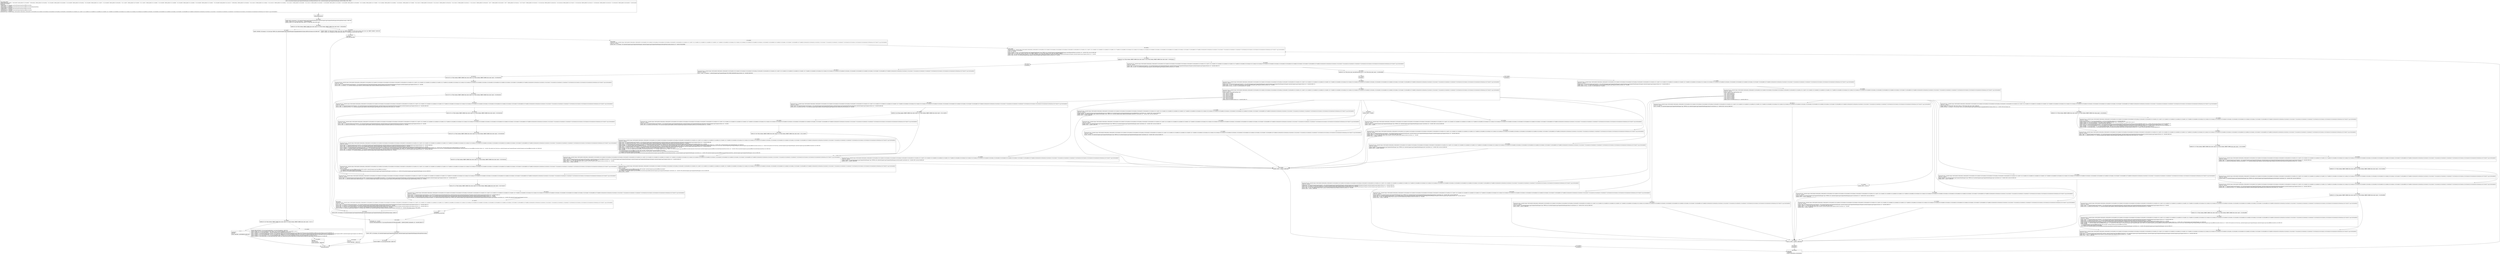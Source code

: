 digraph "CFG forandroidx.fragment.app.FragmentStateManager.moveToExpectedState()V" {
Node_86 [shape=record,label="{86\:\ ?|MTH_ENTER_BLOCK\l}"];
Node_88 [shape=record,label="{88\:\ 0x0000|0x0000: IGET  (r0 I:boolean) = (r9 I:androidx.fragment.app.FragmentStateManager) androidx.fragment.app.FragmentStateManager.mMovingToState boolean  (LINE:258)\l0x0002: CONST_STR  (r1 I:java.lang.String) =  \"FragmentManager\" \l0x0004: CONST  (r2 I:??[int, float, short, byte, char]) = (2 ??[int, float, short, byte, char]) \l}"];
Node_89 [shape=record,label="{89\:\ 0x0005|0x0005: IF  (r0 I:??[int, boolean, OBJECT, ARRAY, byte, short, char]) == (0 ??[int, boolean, OBJECT, ARRAY, byte, short, char])  \-\> B:94:0x0026 \l}"];
Node_90 [shape=record,label="{90\:\ 0x0007|0x0007: INVOKE  (r0 I:boolean) = (r2 I:int) type: STATIC call: androidx.fragment.app.FragmentManager.isLoggingEnabled(int):boolean A[MD:(int):boolean (m)] (LINE:259)\l}"];
Node_91 [shape=record,label="{91\:\ 0x000b|0x000b: IF  (r0 I:??[int, boolean, OBJECT, ARRAY, byte, short, char]) == (0 ??[int, boolean, OBJECT, ARRAY, byte, short, char])  \-\> B:171:? \l}"];
Node_92 [shape=record,label="{92\:\ 0x000d|0x000d: NEW_INSTANCE  (r0 I:java.lang.StringBuilder) =  java.lang.StringBuilder  (LINE:260)\l0x000f: INVOKE  (r0 I:java.lang.StringBuilder) type: DIRECT call: java.lang.StringBuilder.\<init\>():void A[MD:():void (c)]\l0x0012: CONST_STR  (r2 I:java.lang.String) =  \"Ignoring re\-entrant call to moveToExpectedState() for \" \l0x0014: INVOKE  (r0 I:java.lang.StringBuilder), (r2 I:java.lang.String) type: VIRTUAL call: java.lang.StringBuilder.append(java.lang.String):java.lang.StringBuilder A[MD:(java.lang.String):java.lang.StringBuilder (c)]\l0x0017: INVOKE  (r2 I:androidx.fragment.app.Fragment) = (r9 I:androidx.fragment.app.FragmentStateManager) type: VIRTUAL call: androidx.fragment.app.FragmentStateManager.getFragment():androidx.fragment.app.Fragment A[MD:():androidx.fragment.app.Fragment (m)] (LINE:261)\l0x001b: INVOKE  (r0 I:java.lang.StringBuilder), (r2 I:java.lang.Object) type: VIRTUAL call: java.lang.StringBuilder.append(java.lang.Object):java.lang.StringBuilder A[MD:(java.lang.Object):java.lang.StringBuilder (c)]\l0x001e: INVOKE  (r0 I:java.lang.String) = (r0 I:java.lang.StringBuilder) type: VIRTUAL call: java.lang.StringBuilder.toString():java.lang.String A[MD:():java.lang.String (c)]\l0x0022: INVOKE  (r1 I:java.lang.String), (r0 I:java.lang.String) type: STATIC call: android.util.Log.v(java.lang.String, java.lang.String):int A[MD:(java.lang.String, java.lang.String):int (c)] (LINE:260)\l}"];
Node_93 [shape=record,label="{93\:\ 0x0025|RETURN\lORIG_RETURN\l|0x0025: RETURN    (LINE:263)\l}"];
Node_87 [shape=record,label="{87\:\ ?|MTH_EXIT_BLOCK\l}"];
Node_171 [shape=record,label="{171\:\ ?|SYNTHETIC\lRETURN\l|0x0025: RETURN   A[SYNTHETIC] (LINE:263)\l}"];
Node_94 [shape=record,label="{94\:\ 0x0026|0x0026: CONST  (r0 I:??[int, float, boolean, short, byte, char, OBJECT, ARRAY]) = (0 ??[int, float, boolean, short, byte, char, OBJECT, ARRAY])  (LINE:266)\l0x0027: CONST  (r3 I:??[boolean, int, float, short, byte, char]) = (1 ??[boolean, int, float, short, byte, char]) \l}"];
Node_163 [shape=record,label="{163\:\ 0x0028|SYNTHETIC\lEXC_TOP_SPLITTER\l}"];
Node_95 [shape=record,label="{95\:\ 0x0028|TRY_ENTER\lTryCatch #0 \{all \-\> 0x0166, blocks: (B:95:0x0028, B:96:0x002a, B:98:0x0035, B:100:0x003b, B:101:0x0040, B:103:0x0044, B:104:0x0048, B:105:0x004e, B:106:0x0052, B:108:0x0058, B:110:0x005e, B:111:0x007c, B:112:0x0082, B:113:0x0086, B:114:0x008d, B:115:0x0091, B:117:0x0096, B:118:0x009b, B:120:0x00a0, B:121:0x00a5, B:122:0x00ab, B:123:0x00af, B:125:0x00b6, B:126:0x00cc, B:128:0x00d2, B:130:0x00d8, B:131:0x00db, B:133:0x00e1, B:135:0x00e7, B:136:0x00f8, B:137:0x00fd, B:138:0x0106, B:139:0x010e, B:140:0x0112, B:142:0x0117, B:144:0x011b, B:146:0x0121, B:148:0x0127, B:150:0x012d, B:152:0x0141, B:153:0x0145, B:154:0x0148, B:156:0x014e, B:157:0x0157), top: B:163:0x0028 \}\lCatch: all \-\> 0x0166\l|0x0028: IPUT  (r3 I:boolean), (r9 I:androidx.fragment.app.FragmentStateManager) androidx.fragment.app.FragmentStateManager.mMovingToState boolean A[Catch: all \-\> 0x0166, TRY_ENTER]\l}"];
Node_96 [shape=record,label="{96\:\ 0x002a|LOOP_START\lTryCatch #0 \{all \-\> 0x0166, blocks: (B:95:0x0028, B:96:0x002a, B:98:0x0035, B:100:0x003b, B:101:0x0040, B:103:0x0044, B:104:0x0048, B:105:0x004e, B:106:0x0052, B:108:0x0058, B:110:0x005e, B:111:0x007c, B:112:0x0082, B:113:0x0086, B:114:0x008d, B:115:0x0091, B:117:0x0096, B:118:0x009b, B:120:0x00a0, B:121:0x00a5, B:122:0x00ab, B:123:0x00af, B:125:0x00b6, B:126:0x00cc, B:128:0x00d2, B:130:0x00d8, B:131:0x00db, B:133:0x00e1, B:135:0x00e7, B:136:0x00f8, B:137:0x00fd, B:138:0x0106, B:139:0x010e, B:140:0x0112, B:142:0x0117, B:144:0x011b, B:146:0x0121, B:148:0x0127, B:150:0x012d, B:152:0x0141, B:153:0x0145, B:154:0x0148, B:156:0x014e, B:157:0x0157), top: B:163:0x0028 \}\lLOOP:0: B:96:0x002a\-\>B:168:0x002a\lCatch: all \-\> 0x0166\l|0x002a: INVOKE  (r4 I:int) = (r9 I:androidx.fragment.app.FragmentStateManager) type: VIRTUAL call: androidx.fragment.app.FragmentStateManager.computeExpectedState():int A[Catch: all \-\> 0x0166, MD:():int (m)] (LINE:269)\l0x002e: MOVE  (r5 I:??[int, float, boolean, short, byte, char, OBJECT, ARRAY]) = (r4 I:??[int, float, boolean, short, byte, char, OBJECT, ARRAY]) \l0x002f: IGET  (r6 I:androidx.fragment.app.Fragment) = (r9 I:androidx.fragment.app.FragmentStateManager) androidx.fragment.app.FragmentStateManager.mFragment androidx.fragment.app.Fragment A[Catch: all \-\> 0x0166]\l0x0031: IGET  (r6 I:int) = (r6 I:androidx.fragment.app.Fragment) androidx.fragment.app.Fragment.mState int A[Catch: all \-\> 0x0166]\l}"];
Node_97 [shape=record,label="{97\:\ 0x0033|0x0033: IF  (r4 I:??[int, boolean, OBJECT, ARRAY, byte, short, char]) == (r6 I:??[int, boolean, OBJECT, ARRAY, byte, short, char])  \-\> B:165:0x0117 \l}"];
Node_98 [shape=record,label="{98\:\ 0x0035|TryCatch #0 \{all \-\> 0x0166, blocks: (B:95:0x0028, B:96:0x002a, B:98:0x0035, B:100:0x003b, B:101:0x0040, B:103:0x0044, B:104:0x0048, B:105:0x004e, B:106:0x0052, B:108:0x0058, B:110:0x005e, B:111:0x007c, B:112:0x0082, B:113:0x0086, B:114:0x008d, B:115:0x0091, B:117:0x0096, B:118:0x009b, B:120:0x00a0, B:121:0x00a5, B:122:0x00ab, B:123:0x00af, B:125:0x00b6, B:126:0x00cc, B:128:0x00d2, B:130:0x00d8, B:131:0x00db, B:133:0x00e1, B:135:0x00e7, B:136:0x00f8, B:137:0x00fd, B:138:0x0106, B:139:0x010e, B:140:0x0112, B:142:0x0117, B:144:0x011b, B:146:0x0121, B:148:0x0127, B:150:0x012d, B:152:0x0141, B:153:0x0145, B:154:0x0148, B:156:0x014e, B:157:0x0157), top: B:163:0x0028 \}\lCatch: all \-\> 0x0166\l|0x0035: IGET  (r4 I:androidx.fragment.app.Fragment) = (r9 I:androidx.fragment.app.FragmentStateManager) androidx.fragment.app.FragmentStateManager.mFragment androidx.fragment.app.Fragment A[Catch: all \-\> 0x0166] (LINE:270)\l0x0037: IGET  (r4 I:int) = (r4 I:androidx.fragment.app.Fragment) androidx.fragment.app.Fragment.mState int A[Catch: all \-\> 0x0166]\l}"];
Node_99 [shape=record,label="{99\:\ 0x0039|0x0039: IF  (r5 I:??[int, byte, short, char] A[D('newState' int)]) \<= (r4 I:??[int, byte, short, char])  \-\> B:166:0x0096 \l}"];
Node_166 [shape=record,label="{166\:\ 0x0096|SYNTHETIC\l}"];
Node_117 [shape=record,label="{117\:\ 0x0096|TryCatch #0 \{all \-\> 0x0166, blocks: (B:95:0x0028, B:96:0x002a, B:98:0x0035, B:100:0x003b, B:101:0x0040, B:103:0x0044, B:104:0x0048, B:105:0x004e, B:106:0x0052, B:108:0x0058, B:110:0x005e, B:111:0x007c, B:112:0x0082, B:113:0x0086, B:114:0x008d, B:115:0x0091, B:117:0x0096, B:118:0x009b, B:120:0x00a0, B:121:0x00a5, B:122:0x00ab, B:123:0x00af, B:125:0x00b6, B:126:0x00cc, B:128:0x00d2, B:130:0x00d8, B:131:0x00db, B:133:0x00e1, B:135:0x00e7, B:136:0x00f8, B:137:0x00fd, B:138:0x0106, B:139:0x010e, B:140:0x0112, B:142:0x0117, B:144:0x011b, B:146:0x0121, B:148:0x0127, B:150:0x012d, B:152:0x0141, B:153:0x0145, B:154:0x0148, B:156:0x014e, B:157:0x0157), top: B:163:0x0028 \}\lCatch: all \-\> 0x0166\l|0x0096: IGET  (r4 I:androidx.fragment.app.Fragment) = (r9 I:androidx.fragment.app.FragmentStateManager) androidx.fragment.app.FragmentStateManager.mFragment androidx.fragment.app.Fragment A[Catch: all \-\> 0x0166] (LINE:311)\l0x0098: IGET  (r4 I:int) = (r4 I:androidx.fragment.app.Fragment) androidx.fragment.app.Fragment.mState int A[Catch: all \-\> 0x0166]\l0x009a: ARITH  (r4 I:int) = (r4 I:int) \- (r3 I:int) A[Catch: all \-\> 0x0166]\l}"];
Node_118 [shape=record,label="{118\:\ 0x009b|TryCatch #0 \{all \-\> 0x0166, blocks: (B:95:0x0028, B:96:0x002a, B:98:0x0035, B:100:0x003b, B:101:0x0040, B:103:0x0044, B:104:0x0048, B:105:0x004e, B:106:0x0052, B:108:0x0058, B:110:0x005e, B:111:0x007c, B:112:0x0082, B:113:0x0086, B:114:0x008d, B:115:0x0091, B:117:0x0096, B:118:0x009b, B:120:0x00a0, B:121:0x00a5, B:122:0x00ab, B:123:0x00af, B:125:0x00b6, B:126:0x00cc, B:128:0x00d2, B:130:0x00d8, B:131:0x00db, B:133:0x00e1, B:135:0x00e7, B:136:0x00f8, B:137:0x00fd, B:138:0x0106, B:139:0x010e, B:140:0x0112, B:142:0x0117, B:144:0x011b, B:146:0x0121, B:148:0x0127, B:150:0x012d, B:152:0x0141, B:153:0x0145, B:154:0x0148, B:156:0x014e, B:157:0x0157), top: B:163:0x0028 \}\lCatch: all \-\> 0x0166\l|0x009b: SWITCH  (r4 I:?? A[D('nextStep' int)])\l case \-1: goto B:140:0x0112\l case 0: goto B:139:0x010e\l case 1: goto B:138:0x0106\l case 2: goto B:137:0x00fd\l case 3: goto B:123:0x00af\l case 4: goto B:122:0x00ab\l case 5: goto B:121:0x00a5\l case 6: goto B:120:0x00a0\l default: goto B:119:0x009e A[Catch: all \-\> 0x0166] (LINE:312)\l}"];
Node_119 [shape=record,label="{119\:\ 0x009e|0x009e: GOTO  \-\> 0x0115 \l}"];
Node_141 [shape=record,label="{141\:\ 0x0115|0x0115: GOTO  \-\> 0x002a  (LINE:356)\l}"];
Node_169 [shape=record,label="{169\:\ 0x002a|SYNTHETIC\l}"];
Node_168 [shape=record,label="{168\:\ 0x002a|LOOP_END\lSYNTHETIC\lLOOP:0: B:96:0x002a\-\>B:168:0x002a\l}"];
Node_120 [shape=record,label="{120\:\ 0x00a0|TryCatch #0 \{all \-\> 0x0166, blocks: (B:95:0x0028, B:96:0x002a, B:98:0x0035, B:100:0x003b, B:101:0x0040, B:103:0x0044, B:104:0x0048, B:105:0x004e, B:106:0x0052, B:108:0x0058, B:110:0x005e, B:111:0x007c, B:112:0x0082, B:113:0x0086, B:114:0x008d, B:115:0x0091, B:117:0x0096, B:118:0x009b, B:120:0x00a0, B:121:0x00a5, B:122:0x00ab, B:123:0x00af, B:125:0x00b6, B:126:0x00cc, B:128:0x00d2, B:130:0x00d8, B:131:0x00db, B:133:0x00e1, B:135:0x00e7, B:136:0x00f8, B:137:0x00fd, B:138:0x0106, B:139:0x010e, B:140:0x0112, B:142:0x0117, B:144:0x011b, B:146:0x0121, B:148:0x0127, B:150:0x012d, B:152:0x0141, B:153:0x0145, B:154:0x0148, B:156:0x014e, B:157:0x0157), top: B:163:0x0028 \}\lCatch: all \-\> 0x0166\l|0x00a0: INVOKE  (r9 I:androidx.fragment.app.FragmentStateManager) type: VIRTUAL call: androidx.fragment.app.FragmentStateManager.pause():void A[Catch: all \-\> 0x0166, MD:():void (m)] (LINE:314)\l0x00a3: GOTO  \-\> 0x0115  (LINE:315)\l}"];
Node_121 [shape=record,label="{121\:\ 0x00a5|TryCatch #0 \{all \-\> 0x0166, blocks: (B:95:0x0028, B:96:0x002a, B:98:0x0035, B:100:0x003b, B:101:0x0040, B:103:0x0044, B:104:0x0048, B:105:0x004e, B:106:0x0052, B:108:0x0058, B:110:0x005e, B:111:0x007c, B:112:0x0082, B:113:0x0086, B:114:0x008d, B:115:0x0091, B:117:0x0096, B:118:0x009b, B:120:0x00a0, B:121:0x00a5, B:122:0x00ab, B:123:0x00af, B:125:0x00b6, B:126:0x00cc, B:128:0x00d2, B:130:0x00d8, B:131:0x00db, B:133:0x00e1, B:135:0x00e7, B:136:0x00f8, B:137:0x00fd, B:138:0x0106, B:139:0x010e, B:140:0x0112, B:142:0x0117, B:144:0x011b, B:146:0x0121, B:148:0x0127, B:150:0x012d, B:152:0x0141, B:153:0x0145, B:154:0x0148, B:156:0x014e, B:157:0x0157), top: B:163:0x0028 \}\lCatch: all \-\> 0x0166\l|0x00a5: IGET  (r6 I:androidx.fragment.app.Fragment) = (r9 I:androidx.fragment.app.FragmentStateManager) androidx.fragment.app.FragmentStateManager.mFragment androidx.fragment.app.Fragment A[Catch: all \-\> 0x0166] (LINE:317)\l0x00a7: CONST  (r7 I:??[int, float, short, byte, char]) = (5 ??[int, float, short, byte, char]) \l0x00a8: IPUT  (r7 I:int), (r6 I:androidx.fragment.app.Fragment) androidx.fragment.app.Fragment.mState int A[Catch: all \-\> 0x0166]\l0x00aa: GOTO  \-\> 0x0115  (LINE:318)\l}"];
Node_122 [shape=record,label="{122\:\ 0x00ab|TryCatch #0 \{all \-\> 0x0166, blocks: (B:95:0x0028, B:96:0x002a, B:98:0x0035, B:100:0x003b, B:101:0x0040, B:103:0x0044, B:104:0x0048, B:105:0x004e, B:106:0x0052, B:108:0x0058, B:110:0x005e, B:111:0x007c, B:112:0x0082, B:113:0x0086, B:114:0x008d, B:115:0x0091, B:117:0x0096, B:118:0x009b, B:120:0x00a0, B:121:0x00a5, B:122:0x00ab, B:123:0x00af, B:125:0x00b6, B:126:0x00cc, B:128:0x00d2, B:130:0x00d8, B:131:0x00db, B:133:0x00e1, B:135:0x00e7, B:136:0x00f8, B:137:0x00fd, B:138:0x0106, B:139:0x010e, B:140:0x0112, B:142:0x0117, B:144:0x011b, B:146:0x0121, B:148:0x0127, B:150:0x012d, B:152:0x0141, B:153:0x0145, B:154:0x0148, B:156:0x014e, B:157:0x0157), top: B:163:0x0028 \}\lCatch: all \-\> 0x0166\l|0x00ab: INVOKE  (r9 I:androidx.fragment.app.FragmentStateManager) type: VIRTUAL call: androidx.fragment.app.FragmentStateManager.stop():void A[Catch: all \-\> 0x0166, MD:():void (m)] (LINE:320)\l0x00ae: GOTO  \-\> 0x0115  (LINE:321)\l}"];
Node_123 [shape=record,label="{123\:\ 0x00af|TryCatch #0 \{all \-\> 0x0166, blocks: (B:95:0x0028, B:96:0x002a, B:98:0x0035, B:100:0x003b, B:101:0x0040, B:103:0x0044, B:104:0x0048, B:105:0x004e, B:106:0x0052, B:108:0x0058, B:110:0x005e, B:111:0x007c, B:112:0x0082, B:113:0x0086, B:114:0x008d, B:115:0x0091, B:117:0x0096, B:118:0x009b, B:120:0x00a0, B:121:0x00a5, B:122:0x00ab, B:123:0x00af, B:125:0x00b6, B:126:0x00cc, B:128:0x00d2, B:130:0x00d8, B:131:0x00db, B:133:0x00e1, B:135:0x00e7, B:136:0x00f8, B:137:0x00fd, B:138:0x0106, B:139:0x010e, B:140:0x0112, B:142:0x0117, B:144:0x011b, B:146:0x0121, B:148:0x0127, B:150:0x012d, B:152:0x0141, B:153:0x0145, B:154:0x0148, B:156:0x014e, B:157:0x0157), top: B:163:0x0028 \}\lCatch: all \-\> 0x0166\l|0x00af: CONST  (r6 I:??[int, float, short, byte, char]) = (3 ??[int, float, short, byte, char])  (LINE:323)\l0x00b0: INVOKE  (r7 I:boolean) = (r6 I:int) type: STATIC call: androidx.fragment.app.FragmentManager.isLoggingEnabled(int):boolean A[Catch: all \-\> 0x0166, MD:(int):boolean (m)]\l}"];
Node_124 [shape=record,label="{124\:\ 0x00b4|0x00b4: IF  (r7 I:??[int, boolean, OBJECT, ARRAY, byte, short, char]) == (0 ??[int, boolean, OBJECT, ARRAY, byte, short, char])  \-\> B:126:0x00cc \l}"];
Node_125 [shape=record,label="{125\:\ 0x00b6|TryCatch #0 \{all \-\> 0x0166, blocks: (B:95:0x0028, B:96:0x002a, B:98:0x0035, B:100:0x003b, B:101:0x0040, B:103:0x0044, B:104:0x0048, B:105:0x004e, B:106:0x0052, B:108:0x0058, B:110:0x005e, B:111:0x007c, B:112:0x0082, B:113:0x0086, B:114:0x008d, B:115:0x0091, B:117:0x0096, B:118:0x009b, B:120:0x00a0, B:121:0x00a5, B:122:0x00ab, B:123:0x00af, B:125:0x00b6, B:126:0x00cc, B:128:0x00d2, B:130:0x00d8, B:131:0x00db, B:133:0x00e1, B:135:0x00e7, B:136:0x00f8, B:137:0x00fd, B:138:0x0106, B:139:0x010e, B:140:0x0112, B:142:0x0117, B:144:0x011b, B:146:0x0121, B:148:0x0127, B:150:0x012d, B:152:0x0141, B:153:0x0145, B:154:0x0148, B:156:0x014e, B:157:0x0157), top: B:163:0x0028 \}\lCatch: all \-\> 0x0166\l|0x00b6: NEW_INSTANCE  (r7 I:java.lang.StringBuilder) =  java.lang.StringBuilder A[Catch: all \-\> 0x0166] (LINE:324)\l0x00b8: INVOKE  (r7 I:java.lang.StringBuilder) type: DIRECT call: java.lang.StringBuilder.\<init\>():void A[Catch: all \-\> 0x0166, MD:():void (c)]\l0x00bb: CONST_STR  (r8 I:java.lang.String) =  \"movefrom ACTIVITY_CREATED: \" \l0x00bd: INVOKE  (r7 I:java.lang.StringBuilder), (r8 I:java.lang.String) type: VIRTUAL call: java.lang.StringBuilder.append(java.lang.String):java.lang.StringBuilder A[Catch: all \-\> 0x0166, MD:(java.lang.String):java.lang.StringBuilder (c)]\l0x00c0: IGET  (r8 I:androidx.fragment.app.Fragment) = (r9 I:androidx.fragment.app.FragmentStateManager) androidx.fragment.app.FragmentStateManager.mFragment androidx.fragment.app.Fragment A[Catch: all \-\> 0x0166]\l0x00c2: INVOKE  (r7 I:java.lang.StringBuilder), (r8 I:java.lang.Object) type: VIRTUAL call: java.lang.StringBuilder.append(java.lang.Object):java.lang.StringBuilder A[Catch: all \-\> 0x0166, MD:(java.lang.Object):java.lang.StringBuilder (c)]\l0x00c5: INVOKE  (r7 I:java.lang.String) = (r7 I:java.lang.StringBuilder) type: VIRTUAL call: java.lang.StringBuilder.toString():java.lang.String A[Catch: all \-\> 0x0166, MD:():java.lang.String (c)]\l0x00c9: INVOKE  (r1 I:java.lang.String), (r7 I:java.lang.String) type: STATIC call: android.util.Log.d(java.lang.String, java.lang.String):int A[Catch: all \-\> 0x0166, MD:(java.lang.String, java.lang.String):int (c)]\l}"];
Node_126 [shape=record,label="{126\:\ 0x00cc|TryCatch #0 \{all \-\> 0x0166, blocks: (B:95:0x0028, B:96:0x002a, B:98:0x0035, B:100:0x003b, B:101:0x0040, B:103:0x0044, B:104:0x0048, B:105:0x004e, B:106:0x0052, B:108:0x0058, B:110:0x005e, B:111:0x007c, B:112:0x0082, B:113:0x0086, B:114:0x008d, B:115:0x0091, B:117:0x0096, B:118:0x009b, B:120:0x00a0, B:121:0x00a5, B:122:0x00ab, B:123:0x00af, B:125:0x00b6, B:126:0x00cc, B:128:0x00d2, B:130:0x00d8, B:131:0x00db, B:133:0x00e1, B:135:0x00e7, B:136:0x00f8, B:137:0x00fd, B:138:0x0106, B:139:0x010e, B:140:0x0112, B:142:0x0117, B:144:0x011b, B:146:0x0121, B:148:0x0127, B:150:0x012d, B:152:0x0141, B:153:0x0145, B:154:0x0148, B:156:0x014e, B:157:0x0157), top: B:163:0x0028 \}\lCatch: all \-\> 0x0166\l|0x00cc: IGET  (r7 I:androidx.fragment.app.Fragment) = (r9 I:androidx.fragment.app.FragmentStateManager) androidx.fragment.app.FragmentStateManager.mFragment androidx.fragment.app.Fragment A[Catch: all \-\> 0x0166] (LINE:326)\l0x00ce: IGET  (r7 I:android.view.View) = (r7 I:androidx.fragment.app.Fragment) androidx.fragment.app.Fragment.mView android.view.View A[Catch: all \-\> 0x0166]\l}"];
Node_127 [shape=record,label="{127\:\ 0x00d0|0x00d0: IF  (r7 I:??[int, boolean, OBJECT, ARRAY, byte, short, char]) == (0 ??[int, boolean, OBJECT, ARRAY, byte, short, char])  \-\> B:131:0x00db \l}"];
Node_128 [shape=record,label="{128\:\ 0x00d2|TryCatch #0 \{all \-\> 0x0166, blocks: (B:95:0x0028, B:96:0x002a, B:98:0x0035, B:100:0x003b, B:101:0x0040, B:103:0x0044, B:104:0x0048, B:105:0x004e, B:106:0x0052, B:108:0x0058, B:110:0x005e, B:111:0x007c, B:112:0x0082, B:113:0x0086, B:114:0x008d, B:115:0x0091, B:117:0x0096, B:118:0x009b, B:120:0x00a0, B:121:0x00a5, B:122:0x00ab, B:123:0x00af, B:125:0x00b6, B:126:0x00cc, B:128:0x00d2, B:130:0x00d8, B:131:0x00db, B:133:0x00e1, B:135:0x00e7, B:136:0x00f8, B:137:0x00fd, B:138:0x0106, B:139:0x010e, B:140:0x0112, B:142:0x0117, B:144:0x011b, B:146:0x0121, B:148:0x0127, B:150:0x012d, B:152:0x0141, B:153:0x0145, B:154:0x0148, B:156:0x014e, B:157:0x0157), top: B:163:0x0028 \}\lCatch: all \-\> 0x0166\l|0x00d2: IGET  (r7 I:androidx.fragment.app.Fragment) = (r9 I:androidx.fragment.app.FragmentStateManager) androidx.fragment.app.FragmentStateManager.mFragment androidx.fragment.app.Fragment A[Catch: all \-\> 0x0166] (LINE:329)\l0x00d4: IGET  (r7 I:android.util.SparseArray\<android.os.Parcelable\>) = (r7 I:androidx.fragment.app.Fragment) androidx.fragment.app.Fragment.mSavedViewState android.util.SparseArray A[Catch: all \-\> 0x0166]\l}"];
Node_129 [shape=record,label="{129\:\ 0x00d6|0x00d6: IF  (r7 I:??[int, boolean, OBJECT, ARRAY, byte, short, char]) != (0 ??[int, boolean, OBJECT, ARRAY, byte, short, char])  \-\> B:131:0x00db \l}"];
Node_130 [shape=record,label="{130\:\ 0x00d8|TryCatch #0 \{all \-\> 0x0166, blocks: (B:95:0x0028, B:96:0x002a, B:98:0x0035, B:100:0x003b, B:101:0x0040, B:103:0x0044, B:104:0x0048, B:105:0x004e, B:106:0x0052, B:108:0x0058, B:110:0x005e, B:111:0x007c, B:112:0x0082, B:113:0x0086, B:114:0x008d, B:115:0x0091, B:117:0x0096, B:118:0x009b, B:120:0x00a0, B:121:0x00a5, B:122:0x00ab, B:123:0x00af, B:125:0x00b6, B:126:0x00cc, B:128:0x00d2, B:130:0x00d8, B:131:0x00db, B:133:0x00e1, B:135:0x00e7, B:136:0x00f8, B:137:0x00fd, B:138:0x0106, B:139:0x010e, B:140:0x0112, B:142:0x0117, B:144:0x011b, B:146:0x0121, B:148:0x0127, B:150:0x012d, B:152:0x0141, B:153:0x0145, B:154:0x0148, B:156:0x014e, B:157:0x0157), top: B:163:0x0028 \}\lCatch: all \-\> 0x0166\l|0x00d8: INVOKE  (r9 I:androidx.fragment.app.FragmentStateManager) type: VIRTUAL call: androidx.fragment.app.FragmentStateManager.saveViewState():void A[Catch: all \-\> 0x0166, MD:():void (m)] (LINE:330)\l}"];
Node_131 [shape=record,label="{131\:\ 0x00db|TryCatch #0 \{all \-\> 0x0166, blocks: (B:95:0x0028, B:96:0x002a, B:98:0x0035, B:100:0x003b, B:101:0x0040, B:103:0x0044, B:104:0x0048, B:105:0x004e, B:106:0x0052, B:108:0x0058, B:110:0x005e, B:111:0x007c, B:112:0x0082, B:113:0x0086, B:114:0x008d, B:115:0x0091, B:117:0x0096, B:118:0x009b, B:120:0x00a0, B:121:0x00a5, B:122:0x00ab, B:123:0x00af, B:125:0x00b6, B:126:0x00cc, B:128:0x00d2, B:130:0x00d8, B:131:0x00db, B:133:0x00e1, B:135:0x00e7, B:136:0x00f8, B:137:0x00fd, B:138:0x0106, B:139:0x010e, B:140:0x0112, B:142:0x0117, B:144:0x011b, B:146:0x0121, B:148:0x0127, B:150:0x012d, B:152:0x0141, B:153:0x0145, B:154:0x0148, B:156:0x014e, B:157:0x0157), top: B:163:0x0028 \}\lCatch: all \-\> 0x0166\l|0x00db: IGET  (r7 I:androidx.fragment.app.Fragment) = (r9 I:androidx.fragment.app.FragmentStateManager) androidx.fragment.app.FragmentStateManager.mFragment androidx.fragment.app.Fragment A[Catch: all \-\> 0x0166] (LINE:333)\l0x00dd: IGET  (r7 I:android.view.View) = (r7 I:androidx.fragment.app.Fragment) androidx.fragment.app.Fragment.mView android.view.View A[Catch: all \-\> 0x0166]\l}"];
Node_132 [shape=record,label="{132\:\ 0x00df|0x00df: IF  (r7 I:??[int, boolean, OBJECT, ARRAY, byte, short, char]) == (0 ??[int, boolean, OBJECT, ARRAY, byte, short, char])  \-\> B:136:0x00f8 \l}"];
Node_133 [shape=record,label="{133\:\ 0x00e1|TryCatch #0 \{all \-\> 0x0166, blocks: (B:95:0x0028, B:96:0x002a, B:98:0x0035, B:100:0x003b, B:101:0x0040, B:103:0x0044, B:104:0x0048, B:105:0x004e, B:106:0x0052, B:108:0x0058, B:110:0x005e, B:111:0x007c, B:112:0x0082, B:113:0x0086, B:114:0x008d, B:115:0x0091, B:117:0x0096, B:118:0x009b, B:120:0x00a0, B:121:0x00a5, B:122:0x00ab, B:123:0x00af, B:125:0x00b6, B:126:0x00cc, B:128:0x00d2, B:130:0x00d8, B:131:0x00db, B:133:0x00e1, B:135:0x00e7, B:136:0x00f8, B:137:0x00fd, B:138:0x0106, B:139:0x010e, B:140:0x0112, B:142:0x0117, B:144:0x011b, B:146:0x0121, B:148:0x0127, B:150:0x012d, B:152:0x0141, B:153:0x0145, B:154:0x0148, B:156:0x014e, B:157:0x0157), top: B:163:0x0028 \}\lCatch: all \-\> 0x0166\l|0x00e1: IGET  (r7 I:androidx.fragment.app.Fragment) = (r9 I:androidx.fragment.app.FragmentStateManager) androidx.fragment.app.FragmentStateManager.mFragment androidx.fragment.app.Fragment A[Catch: all \-\> 0x0166]\l0x00e3: IGET  (r7 I:android.view.ViewGroup) = (r7 I:androidx.fragment.app.Fragment) androidx.fragment.app.Fragment.mContainer android.view.ViewGroup A[Catch: all \-\> 0x0166]\l}"];
Node_134 [shape=record,label="{134\:\ 0x00e5|0x00e5: IF  (r7 I:??[int, boolean, OBJECT, ARRAY, byte, short, char]) == (0 ??[int, boolean, OBJECT, ARRAY, byte, short, char])  \-\> B:136:0x00f8 \l}"];
Node_135 [shape=record,label="{135\:\ 0x00e7|TryCatch #0 \{all \-\> 0x0166, blocks: (B:95:0x0028, B:96:0x002a, B:98:0x0035, B:100:0x003b, B:101:0x0040, B:103:0x0044, B:104:0x0048, B:105:0x004e, B:106:0x0052, B:108:0x0058, B:110:0x005e, B:111:0x007c, B:112:0x0082, B:113:0x0086, B:114:0x008d, B:115:0x0091, B:117:0x0096, B:118:0x009b, B:120:0x00a0, B:121:0x00a5, B:122:0x00ab, B:123:0x00af, B:125:0x00b6, B:126:0x00cc, B:128:0x00d2, B:130:0x00d8, B:131:0x00db, B:133:0x00e1, B:135:0x00e7, B:136:0x00f8, B:137:0x00fd, B:138:0x0106, B:139:0x010e, B:140:0x0112, B:142:0x0117, B:144:0x011b, B:146:0x0121, B:148:0x0127, B:150:0x012d, B:152:0x0141, B:153:0x0145, B:154:0x0148, B:156:0x014e, B:157:0x0157), top: B:163:0x0028 \}\lCatch: all \-\> 0x0166\l|0x00e7: IGET  (r7 I:androidx.fragment.app.Fragment) = (r9 I:androidx.fragment.app.FragmentStateManager) androidx.fragment.app.FragmentStateManager.mFragment androidx.fragment.app.Fragment A[Catch: all \-\> 0x0166] (LINE:334)\l0x00e9: IGET  (r7 I:android.view.ViewGroup) = (r7 I:androidx.fragment.app.Fragment) androidx.fragment.app.Fragment.mContainer android.view.ViewGroup A[Catch: all \-\> 0x0166]\l0x00eb: IGET  (r8 I:androidx.fragment.app.Fragment) = (r9 I:androidx.fragment.app.FragmentStateManager) androidx.fragment.app.FragmentStateManager.mFragment androidx.fragment.app.Fragment A[Catch: all \-\> 0x0166]\l0x00ed: INVOKE  (r8 I:androidx.fragment.app.FragmentManager) = (r8 I:androidx.fragment.app.Fragment) type: VIRTUAL call: androidx.fragment.app.Fragment.getParentFragmentManager():androidx.fragment.app.FragmentManager A[Catch: all \-\> 0x0166, MD:():androidx.fragment.app.FragmentManager (m)] (LINE:336)\l0x00f1: INVOKE  (r7 I:androidx.fragment.app.SpecialEffectsController) = (r7 I:android.view.ViewGroup), (r8 I:androidx.fragment.app.FragmentManager) type: STATIC call: androidx.fragment.app.SpecialEffectsController.getOrCreateController(android.view.ViewGroup, androidx.fragment.app.FragmentManager):androidx.fragment.app.SpecialEffectsController A[Catch: all \-\> 0x0166, MD:(android.view.ViewGroup, androidx.fragment.app.FragmentManager):androidx.fragment.app.SpecialEffectsController (m)] (LINE:335)\l0x00f5: INVOKE  \l  (r7 I:androidx.fragment.app.SpecialEffectsController A[D('controller' androidx.fragment.app.SpecialEffectsController)])\l  (r9 I:androidx.fragment.app.FragmentStateManager)\l type: VIRTUAL call: androidx.fragment.app.SpecialEffectsController.enqueueRemove(androidx.fragment.app.FragmentStateManager):void A[Catch: all \-\> 0x0166, MD:(androidx.fragment.app.FragmentStateManager):void (m)] (LINE:337)\l}"];
Node_136 [shape=record,label="{136\:\ 0x00f8|TryCatch #0 \{all \-\> 0x0166, blocks: (B:95:0x0028, B:96:0x002a, B:98:0x0035, B:100:0x003b, B:101:0x0040, B:103:0x0044, B:104:0x0048, B:105:0x004e, B:106:0x0052, B:108:0x0058, B:110:0x005e, B:111:0x007c, B:112:0x0082, B:113:0x0086, B:114:0x008d, B:115:0x0091, B:117:0x0096, B:118:0x009b, B:120:0x00a0, B:121:0x00a5, B:122:0x00ab, B:123:0x00af, B:125:0x00b6, B:126:0x00cc, B:128:0x00d2, B:130:0x00d8, B:131:0x00db, B:133:0x00e1, B:135:0x00e7, B:136:0x00f8, B:137:0x00fd, B:138:0x0106, B:139:0x010e, B:140:0x0112, B:142:0x0117, B:144:0x011b, B:146:0x0121, B:148:0x0127, B:150:0x012d, B:152:0x0141, B:153:0x0145, B:154:0x0148, B:156:0x014e, B:157:0x0157), top: B:163:0x0028 \}\lCatch: all \-\> 0x0166\l|0x00f8: IGET  (r7 I:androidx.fragment.app.Fragment A[D('controller' androidx.fragment.app.SpecialEffectsController)]) = (r9 I:androidx.fragment.app.FragmentStateManager) androidx.fragment.app.FragmentStateManager.mFragment androidx.fragment.app.Fragment A[Catch: all \-\> 0x0166] (LINE:339)\l0x00fa: IPUT  (r6 I:int), (r7 I:androidx.fragment.app.Fragment) androidx.fragment.app.Fragment.mState int A[Catch: all \-\> 0x0166]\l0x00fc: GOTO  \-\> 0x0115  (LINE:340)\l}"];
Node_137 [shape=record,label="{137\:\ 0x00fd|TryCatch #0 \{all \-\> 0x0166, blocks: (B:95:0x0028, B:96:0x002a, B:98:0x0035, B:100:0x003b, B:101:0x0040, B:103:0x0044, B:104:0x0048, B:105:0x004e, B:106:0x0052, B:108:0x0058, B:110:0x005e, B:111:0x007c, B:112:0x0082, B:113:0x0086, B:114:0x008d, B:115:0x0091, B:117:0x0096, B:118:0x009b, B:120:0x00a0, B:121:0x00a5, B:122:0x00ab, B:123:0x00af, B:125:0x00b6, B:126:0x00cc, B:128:0x00d2, B:130:0x00d8, B:131:0x00db, B:133:0x00e1, B:135:0x00e7, B:136:0x00f8, B:137:0x00fd, B:138:0x0106, B:139:0x010e, B:140:0x0112, B:142:0x0117, B:144:0x011b, B:146:0x0121, B:148:0x0127, B:150:0x012d, B:152:0x0141, B:153:0x0145, B:154:0x0148, B:156:0x014e, B:157:0x0157), top: B:163:0x0028 \}\lCatch: all \-\> 0x0166\l|0x00fd: IGET  (r6 I:androidx.fragment.app.Fragment) = (r9 I:androidx.fragment.app.FragmentStateManager) androidx.fragment.app.FragmentStateManager.mFragment androidx.fragment.app.Fragment A[Catch: all \-\> 0x0166] (LINE:342)\l0x00ff: IPUT  (r0 I:boolean), (r6 I:androidx.fragment.app.Fragment) androidx.fragment.app.Fragment.mInLayout boolean A[Catch: all \-\> 0x0166]\l0x0101: IGET  (r6 I:androidx.fragment.app.Fragment) = (r9 I:androidx.fragment.app.FragmentStateManager) androidx.fragment.app.FragmentStateManager.mFragment androidx.fragment.app.Fragment A[Catch: all \-\> 0x0166] (LINE:343)\l0x0103: IPUT  (r2 I:int), (r6 I:androidx.fragment.app.Fragment) androidx.fragment.app.Fragment.mState int A[Catch: all \-\> 0x0166]\l0x0105: GOTO  \-\> 0x0115  (LINE:344)\l}"];
Node_138 [shape=record,label="{138\:\ 0x0106|TryCatch #0 \{all \-\> 0x0166, blocks: (B:95:0x0028, B:96:0x002a, B:98:0x0035, B:100:0x003b, B:101:0x0040, B:103:0x0044, B:104:0x0048, B:105:0x004e, B:106:0x0052, B:108:0x0058, B:110:0x005e, B:111:0x007c, B:112:0x0082, B:113:0x0086, B:114:0x008d, B:115:0x0091, B:117:0x0096, B:118:0x009b, B:120:0x00a0, B:121:0x00a5, B:122:0x00ab, B:123:0x00af, B:125:0x00b6, B:126:0x00cc, B:128:0x00d2, B:130:0x00d8, B:131:0x00db, B:133:0x00e1, B:135:0x00e7, B:136:0x00f8, B:137:0x00fd, B:138:0x0106, B:139:0x010e, B:140:0x0112, B:142:0x0117, B:144:0x011b, B:146:0x0121, B:148:0x0127, B:150:0x012d, B:152:0x0141, B:153:0x0145, B:154:0x0148, B:156:0x014e, B:157:0x0157), top: B:163:0x0028 \}\lCatch: all \-\> 0x0166\l|0x0106: INVOKE  (r9 I:androidx.fragment.app.FragmentStateManager) type: VIRTUAL call: androidx.fragment.app.FragmentStateManager.destroyFragmentView():void A[Catch: all \-\> 0x0166, MD:():void (m)] (LINE:346)\l0x0109: IGET  (r6 I:androidx.fragment.app.Fragment) = (r9 I:androidx.fragment.app.FragmentStateManager) androidx.fragment.app.FragmentStateManager.mFragment androidx.fragment.app.Fragment A[Catch: all \-\> 0x0166] (LINE:347)\l0x010b: IPUT  (r3 I:int), (r6 I:androidx.fragment.app.Fragment) androidx.fragment.app.Fragment.mState int A[Catch: all \-\> 0x0166]\l0x010d: GOTO  \-\> 0x0115  (LINE:348)\l}"];
Node_139 [shape=record,label="{139\:\ 0x010e|TryCatch #0 \{all \-\> 0x0166, blocks: (B:95:0x0028, B:96:0x002a, B:98:0x0035, B:100:0x003b, B:101:0x0040, B:103:0x0044, B:104:0x0048, B:105:0x004e, B:106:0x0052, B:108:0x0058, B:110:0x005e, B:111:0x007c, B:112:0x0082, B:113:0x0086, B:114:0x008d, B:115:0x0091, B:117:0x0096, B:118:0x009b, B:120:0x00a0, B:121:0x00a5, B:122:0x00ab, B:123:0x00af, B:125:0x00b6, B:126:0x00cc, B:128:0x00d2, B:130:0x00d8, B:131:0x00db, B:133:0x00e1, B:135:0x00e7, B:136:0x00f8, B:137:0x00fd, B:138:0x0106, B:139:0x010e, B:140:0x0112, B:142:0x0117, B:144:0x011b, B:146:0x0121, B:148:0x0127, B:150:0x012d, B:152:0x0141, B:153:0x0145, B:154:0x0148, B:156:0x014e, B:157:0x0157), top: B:163:0x0028 \}\lCatch: all \-\> 0x0166\l|0x010e: INVOKE  (r9 I:androidx.fragment.app.FragmentStateManager) type: VIRTUAL call: androidx.fragment.app.FragmentStateManager.destroy():void A[Catch: all \-\> 0x0166, MD:():void (m)] (LINE:350)\l0x0111: GOTO  \-\> 0x0115  (LINE:351)\l}"];
Node_140 [shape=record,label="{140\:\ 0x0112|TryCatch #0 \{all \-\> 0x0166, blocks: (B:95:0x0028, B:96:0x002a, B:98:0x0035, B:100:0x003b, B:101:0x0040, B:103:0x0044, B:104:0x0048, B:105:0x004e, B:106:0x0052, B:108:0x0058, B:110:0x005e, B:111:0x007c, B:112:0x0082, B:113:0x0086, B:114:0x008d, B:115:0x0091, B:117:0x0096, B:118:0x009b, B:120:0x00a0, B:121:0x00a5, B:122:0x00ab, B:123:0x00af, B:125:0x00b6, B:126:0x00cc, B:128:0x00d2, B:130:0x00d8, B:131:0x00db, B:133:0x00e1, B:135:0x00e7, B:136:0x00f8, B:137:0x00fd, B:138:0x0106, B:139:0x010e, B:140:0x0112, B:142:0x0117, B:144:0x011b, B:146:0x0121, B:148:0x0127, B:150:0x012d, B:152:0x0141, B:153:0x0145, B:154:0x0148, B:156:0x014e, B:157:0x0157), top: B:163:0x0028 \}\lCatch: all \-\> 0x0166\l|0x0112: INVOKE  (r9 I:androidx.fragment.app.FragmentStateManager) type: VIRTUAL call: androidx.fragment.app.FragmentStateManager.detach():void A[Catch: all \-\> 0x0166, MD:():void (m)] (LINE:353)\l}"];
Node_167 [shape=record,label="{167\:\ 0x003b|SYNTHETIC\l}"];
Node_100 [shape=record,label="{100\:\ 0x003b|TryCatch #0 \{all \-\> 0x0166, blocks: (B:95:0x0028, B:96:0x002a, B:98:0x0035, B:100:0x003b, B:101:0x0040, B:103:0x0044, B:104:0x0048, B:105:0x004e, B:106:0x0052, B:108:0x0058, B:110:0x005e, B:111:0x007c, B:112:0x0082, B:113:0x0086, B:114:0x008d, B:115:0x0091, B:117:0x0096, B:118:0x009b, B:120:0x00a0, B:121:0x00a5, B:122:0x00ab, B:123:0x00af, B:125:0x00b6, B:126:0x00cc, B:128:0x00d2, B:130:0x00d8, B:131:0x00db, B:133:0x00e1, B:135:0x00e7, B:136:0x00f8, B:137:0x00fd, B:138:0x0106, B:139:0x010e, B:140:0x0112, B:142:0x0117, B:144:0x011b, B:146:0x0121, B:148:0x0127, B:150:0x012d, B:152:0x0141, B:153:0x0145, B:154:0x0148, B:156:0x014e, B:157:0x0157), top: B:163:0x0028 \}\lCatch: all \-\> 0x0166\l|0x003b: IGET  (r4 I:androidx.fragment.app.Fragment) = (r9 I:androidx.fragment.app.FragmentStateManager) androidx.fragment.app.FragmentStateManager.mFragment androidx.fragment.app.Fragment A[Catch: all \-\> 0x0166] (LINE:272)\l0x003d: IGET  (r4 I:int) = (r4 I:androidx.fragment.app.Fragment) androidx.fragment.app.Fragment.mState int A[Catch: all \-\> 0x0166]\l0x003f: ARITH  (r4 I:int) = (r4 I:int) + (r3 I:int) A[Catch: all \-\> 0x0166]\l}"];
Node_101 [shape=record,label="{101\:\ 0x0040|TryCatch #0 \{all \-\> 0x0166, blocks: (B:95:0x0028, B:96:0x002a, B:98:0x0035, B:100:0x003b, B:101:0x0040, B:103:0x0044, B:104:0x0048, B:105:0x004e, B:106:0x0052, B:108:0x0058, B:110:0x005e, B:111:0x007c, B:112:0x0082, B:113:0x0086, B:114:0x008d, B:115:0x0091, B:117:0x0096, B:118:0x009b, B:120:0x00a0, B:121:0x00a5, B:122:0x00ab, B:123:0x00af, B:125:0x00b6, B:126:0x00cc, B:128:0x00d2, B:130:0x00d8, B:131:0x00db, B:133:0x00e1, B:135:0x00e7, B:136:0x00f8, B:137:0x00fd, B:138:0x0106, B:139:0x010e, B:140:0x0112, B:142:0x0117, B:144:0x011b, B:146:0x0121, B:148:0x0127, B:150:0x012d, B:152:0x0141, B:153:0x0145, B:154:0x0148, B:156:0x014e, B:157:0x0157), top: B:163:0x0028 \}\lCatch: all \-\> 0x0166\l|0x0040: SWITCH  (r4 I:?? A[D('nextStep' int)])\l case 0: goto B:115:0x0091\l case 1: goto B:114:0x008d\l case 2: goto B:113:0x0086\l case 3: goto B:112:0x0082\l case 4: goto B:106:0x0052\l case 5: goto B:105:0x004e\l case 6: goto B:104:0x0048\l case 7: goto B:103:0x0044\l default: goto B:102:0x0043 A[Catch: all \-\> 0x0166] (LINE:273)\l}"];
Node_102 [shape=record,label="{102\:\ 0x0043|0x0043: GOTO  \-\> 0x0095 \l}"];
Node_116 [shape=record,label="{116\:\ 0x0095|0x0095: GOTO  \-\> 0x002a  (LINE:309)\l}"];
Node_170 [shape=record,label="{170\:\ 0x002a|SYNTHETIC\l}"];
Node_103 [shape=record,label="{103\:\ 0x0044|TryCatch #0 \{all \-\> 0x0166, blocks: (B:95:0x0028, B:96:0x002a, B:98:0x0035, B:100:0x003b, B:101:0x0040, B:103:0x0044, B:104:0x0048, B:105:0x004e, B:106:0x0052, B:108:0x0058, B:110:0x005e, B:111:0x007c, B:112:0x0082, B:113:0x0086, B:114:0x008d, B:115:0x0091, B:117:0x0096, B:118:0x009b, B:120:0x00a0, B:121:0x00a5, B:122:0x00ab, B:123:0x00af, B:125:0x00b6, B:126:0x00cc, B:128:0x00d2, B:130:0x00d8, B:131:0x00db, B:133:0x00e1, B:135:0x00e7, B:136:0x00f8, B:137:0x00fd, B:138:0x0106, B:139:0x010e, B:140:0x0112, B:142:0x0117, B:144:0x011b, B:146:0x0121, B:148:0x0127, B:150:0x012d, B:152:0x0141, B:153:0x0145, B:154:0x0148, B:156:0x014e, B:157:0x0157), top: B:163:0x0028 \}\lCatch: all \-\> 0x0166\l|0x0044: INVOKE  (r9 I:androidx.fragment.app.FragmentStateManager) type: VIRTUAL call: androidx.fragment.app.FragmentStateManager.resume():void A[Catch: all \-\> 0x0166, MD:():void (m)] (LINE:306)\l0x0047: GOTO  \-\> 0x0095 \l}"];
Node_104 [shape=record,label="{104\:\ 0x0048|TryCatch #0 \{all \-\> 0x0166, blocks: (B:95:0x0028, B:96:0x002a, B:98:0x0035, B:100:0x003b, B:101:0x0040, B:103:0x0044, B:104:0x0048, B:105:0x004e, B:106:0x0052, B:108:0x0058, B:110:0x005e, B:111:0x007c, B:112:0x0082, B:113:0x0086, B:114:0x008d, B:115:0x0091, B:117:0x0096, B:118:0x009b, B:120:0x00a0, B:121:0x00a5, B:122:0x00ab, B:123:0x00af, B:125:0x00b6, B:126:0x00cc, B:128:0x00d2, B:130:0x00d8, B:131:0x00db, B:133:0x00e1, B:135:0x00e7, B:136:0x00f8, B:137:0x00fd, B:138:0x0106, B:139:0x010e, B:140:0x0112, B:142:0x0117, B:144:0x011b, B:146:0x0121, B:148:0x0127, B:150:0x012d, B:152:0x0141, B:153:0x0145, B:154:0x0148, B:156:0x014e, B:157:0x0157), top: B:163:0x0028 \}\lCatch: all \-\> 0x0166\l|0x0048: IGET  (r6 I:androidx.fragment.app.Fragment) = (r9 I:androidx.fragment.app.FragmentStateManager) androidx.fragment.app.FragmentStateManager.mFragment androidx.fragment.app.Fragment A[Catch: all \-\> 0x0166] (LINE:303)\l0x004a: CONST  (r7 I:??[int, float, short, byte, char]) = (6 ??[int, float, short, byte, char]) \l0x004b: IPUT  (r7 I:int), (r6 I:androidx.fragment.app.Fragment) androidx.fragment.app.Fragment.mState int A[Catch: all \-\> 0x0166]\l0x004d: GOTO  \-\> 0x0095  (LINE:304)\l}"];
Node_105 [shape=record,label="{105\:\ 0x004e|TryCatch #0 \{all \-\> 0x0166, blocks: (B:95:0x0028, B:96:0x002a, B:98:0x0035, B:100:0x003b, B:101:0x0040, B:103:0x0044, B:104:0x0048, B:105:0x004e, B:106:0x0052, B:108:0x0058, B:110:0x005e, B:111:0x007c, B:112:0x0082, B:113:0x0086, B:114:0x008d, B:115:0x0091, B:117:0x0096, B:118:0x009b, B:120:0x00a0, B:121:0x00a5, B:122:0x00ab, B:123:0x00af, B:125:0x00b6, B:126:0x00cc, B:128:0x00d2, B:130:0x00d8, B:131:0x00db, B:133:0x00e1, B:135:0x00e7, B:136:0x00f8, B:137:0x00fd, B:138:0x0106, B:139:0x010e, B:140:0x0112, B:142:0x0117, B:144:0x011b, B:146:0x0121, B:148:0x0127, B:150:0x012d, B:152:0x0141, B:153:0x0145, B:154:0x0148, B:156:0x014e, B:157:0x0157), top: B:163:0x0028 \}\lCatch: all \-\> 0x0166\l|0x004e: INVOKE  (r9 I:androidx.fragment.app.FragmentStateManager) type: VIRTUAL call: androidx.fragment.app.FragmentStateManager.start():void A[Catch: all \-\> 0x0166, MD:():void (m)] (LINE:300)\l0x0051: GOTO  \-\> 0x0095  (LINE:301)\l}"];
Node_106 [shape=record,label="{106\:\ 0x0052|TryCatch #0 \{all \-\> 0x0166, blocks: (B:95:0x0028, B:96:0x002a, B:98:0x0035, B:100:0x003b, B:101:0x0040, B:103:0x0044, B:104:0x0048, B:105:0x004e, B:106:0x0052, B:108:0x0058, B:110:0x005e, B:111:0x007c, B:112:0x0082, B:113:0x0086, B:114:0x008d, B:115:0x0091, B:117:0x0096, B:118:0x009b, B:120:0x00a0, B:121:0x00a5, B:122:0x00ab, B:123:0x00af, B:125:0x00b6, B:126:0x00cc, B:128:0x00d2, B:130:0x00d8, B:131:0x00db, B:133:0x00e1, B:135:0x00e7, B:136:0x00f8, B:137:0x00fd, B:138:0x0106, B:139:0x010e, B:140:0x0112, B:142:0x0117, B:144:0x011b, B:146:0x0121, B:148:0x0127, B:150:0x012d, B:152:0x0141, B:153:0x0145, B:154:0x0148, B:156:0x014e, B:157:0x0157), top: B:163:0x0028 \}\lCatch: all \-\> 0x0166\l|0x0052: IGET  (r6 I:androidx.fragment.app.Fragment) = (r9 I:androidx.fragment.app.FragmentStateManager) androidx.fragment.app.FragmentStateManager.mFragment androidx.fragment.app.Fragment A[Catch: all \-\> 0x0166] (LINE:288)\l0x0054: IGET  (r6 I:android.view.View) = (r6 I:androidx.fragment.app.Fragment) androidx.fragment.app.Fragment.mView android.view.View A[Catch: all \-\> 0x0166]\l}"];
Node_107 [shape=record,label="{107\:\ 0x0056|0x0056: IF  (r6 I:??[int, boolean, OBJECT, ARRAY, byte, short, char]) == (0 ??[int, boolean, OBJECT, ARRAY, byte, short, char])  \-\> B:111:0x007c \l}"];
Node_108 [shape=record,label="{108\:\ 0x0058|TryCatch #0 \{all \-\> 0x0166, blocks: (B:95:0x0028, B:96:0x002a, B:98:0x0035, B:100:0x003b, B:101:0x0040, B:103:0x0044, B:104:0x0048, B:105:0x004e, B:106:0x0052, B:108:0x0058, B:110:0x005e, B:111:0x007c, B:112:0x0082, B:113:0x0086, B:114:0x008d, B:115:0x0091, B:117:0x0096, B:118:0x009b, B:120:0x00a0, B:121:0x00a5, B:122:0x00ab, B:123:0x00af, B:125:0x00b6, B:126:0x00cc, B:128:0x00d2, B:130:0x00d8, B:131:0x00db, B:133:0x00e1, B:135:0x00e7, B:136:0x00f8, B:137:0x00fd, B:138:0x0106, B:139:0x010e, B:140:0x0112, B:142:0x0117, B:144:0x011b, B:146:0x0121, B:148:0x0127, B:150:0x012d, B:152:0x0141, B:153:0x0145, B:154:0x0148, B:156:0x014e, B:157:0x0157), top: B:163:0x0028 \}\lCatch: all \-\> 0x0166\l|0x0058: IGET  (r6 I:androidx.fragment.app.Fragment) = (r9 I:androidx.fragment.app.FragmentStateManager) androidx.fragment.app.FragmentStateManager.mFragment androidx.fragment.app.Fragment A[Catch: all \-\> 0x0166]\l0x005a: IGET  (r6 I:android.view.ViewGroup) = (r6 I:androidx.fragment.app.Fragment) androidx.fragment.app.Fragment.mContainer android.view.ViewGroup A[Catch: all \-\> 0x0166]\l}"];
Node_109 [shape=record,label="{109\:\ 0x005c|0x005c: IF  (r6 I:??[int, boolean, OBJECT, ARRAY, byte, short, char]) == (0 ??[int, boolean, OBJECT, ARRAY, byte, short, char])  \-\> B:111:0x007c \l}"];
Node_110 [shape=record,label="{110\:\ 0x005e|TryCatch #0 \{all \-\> 0x0166, blocks: (B:95:0x0028, B:96:0x002a, B:98:0x0035, B:100:0x003b, B:101:0x0040, B:103:0x0044, B:104:0x0048, B:105:0x004e, B:106:0x0052, B:108:0x0058, B:110:0x005e, B:111:0x007c, B:112:0x0082, B:113:0x0086, B:114:0x008d, B:115:0x0091, B:117:0x0096, B:118:0x009b, B:120:0x00a0, B:121:0x00a5, B:122:0x00ab, B:123:0x00af, B:125:0x00b6, B:126:0x00cc, B:128:0x00d2, B:130:0x00d8, B:131:0x00db, B:133:0x00e1, B:135:0x00e7, B:136:0x00f8, B:137:0x00fd, B:138:0x0106, B:139:0x010e, B:140:0x0112, B:142:0x0117, B:144:0x011b, B:146:0x0121, B:148:0x0127, B:150:0x012d, B:152:0x0141, B:153:0x0145, B:154:0x0148, B:156:0x014e, B:157:0x0157), top: B:163:0x0028 \}\lCatch: all \-\> 0x0166\l|0x005e: IGET  (r6 I:androidx.fragment.app.Fragment) = (r9 I:androidx.fragment.app.FragmentStateManager) androidx.fragment.app.FragmentStateManager.mFragment androidx.fragment.app.Fragment A[Catch: all \-\> 0x0166] (LINE:289)\l0x0060: IGET  (r6 I:android.view.ViewGroup) = (r6 I:androidx.fragment.app.Fragment) androidx.fragment.app.Fragment.mContainer android.view.ViewGroup A[Catch: all \-\> 0x0166]\l0x0062: IGET  (r7 I:androidx.fragment.app.Fragment) = (r9 I:androidx.fragment.app.FragmentStateManager) androidx.fragment.app.FragmentStateManager.mFragment androidx.fragment.app.Fragment A[Catch: all \-\> 0x0166]\l0x0064: INVOKE  (r7 I:androidx.fragment.app.FragmentManager) = (r7 I:androidx.fragment.app.Fragment) type: VIRTUAL call: androidx.fragment.app.Fragment.getParentFragmentManager():androidx.fragment.app.FragmentManager A[Catch: all \-\> 0x0166, MD:():androidx.fragment.app.FragmentManager (m)] (LINE:291)\l0x0068: INVOKE  (r6 I:androidx.fragment.app.SpecialEffectsController) = (r6 I:android.view.ViewGroup), (r7 I:androidx.fragment.app.FragmentManager) type: STATIC call: androidx.fragment.app.SpecialEffectsController.getOrCreateController(android.view.ViewGroup, androidx.fragment.app.FragmentManager):androidx.fragment.app.SpecialEffectsController A[Catch: all \-\> 0x0166, MD:(android.view.ViewGroup, androidx.fragment.app.FragmentManager):androidx.fragment.app.SpecialEffectsController (m)] (LINE:290)\l0x006c: IGET  (r7 I:androidx.fragment.app.Fragment) = (r9 I:androidx.fragment.app.FragmentStateManager) androidx.fragment.app.FragmentStateManager.mFragment androidx.fragment.app.Fragment A[Catch: all \-\> 0x0166] (LINE:292)\l0x006e: IGET  (r7 I:android.view.View) = (r7 I:androidx.fragment.app.Fragment) androidx.fragment.app.Fragment.mView android.view.View A[Catch: all \-\> 0x0166]\l0x0070: INVOKE  (r7 I:int) = (r7 I:android.view.View) type: VIRTUAL call: android.view.View.getVisibility():int A[Catch: all \-\> 0x0166, MD:():int (c)]\l0x0075: INVOKE  (r8 I:androidx.fragment.app.SpecialEffectsController$Operation$State) = (r7 I:int A[D('visibility' int)]) type: STATIC call: androidx.fragment.app.SpecialEffectsController.Operation.State.from(int):androidx.fragment.app.SpecialEffectsController$Operation$State A[Catch: all \-\> 0x0166, MD:(int):androidx.fragment.app.SpecialEffectsController$Operation$State (m)] (LINE:294)\l0x0079: INVOKE  \l  (r6 I:androidx.fragment.app.SpecialEffectsController A[D('controller' androidx.fragment.app.SpecialEffectsController)])\l  (r8 I:androidx.fragment.app.SpecialEffectsController$Operation$State A[D('finalState' androidx.fragment.app.SpecialEffectsController$Operation$State)])\l  (r9 I:androidx.fragment.app.FragmentStateManager)\l type: VIRTUAL call: androidx.fragment.app.SpecialEffectsController.enqueueAdd(androidx.fragment.app.SpecialEffectsController$Operation$State, androidx.fragment.app.FragmentStateManager):void A[Catch: all \-\> 0x0166, MD:(androidx.fragment.app.SpecialEffectsController$Operation$State, androidx.fragment.app.FragmentStateManager):void (m)] (LINE:295)\l}"];
Node_111 [shape=record,label="{111\:\ 0x007c|TryCatch #0 \{all \-\> 0x0166, blocks: (B:95:0x0028, B:96:0x002a, B:98:0x0035, B:100:0x003b, B:101:0x0040, B:103:0x0044, B:104:0x0048, B:105:0x004e, B:106:0x0052, B:108:0x0058, B:110:0x005e, B:111:0x007c, B:112:0x0082, B:113:0x0086, B:114:0x008d, B:115:0x0091, B:117:0x0096, B:118:0x009b, B:120:0x00a0, B:121:0x00a5, B:122:0x00ab, B:123:0x00af, B:125:0x00b6, B:126:0x00cc, B:128:0x00d2, B:130:0x00d8, B:131:0x00db, B:133:0x00e1, B:135:0x00e7, B:136:0x00f8, B:137:0x00fd, B:138:0x0106, B:139:0x010e, B:140:0x0112, B:142:0x0117, B:144:0x011b, B:146:0x0121, B:148:0x0127, B:150:0x012d, B:152:0x0141, B:153:0x0145, B:154:0x0148, B:156:0x014e, B:157:0x0157), top: B:163:0x0028 \}\lCatch: all \-\> 0x0166\l|0x007c: IGET  (r6 I:androidx.fragment.app.Fragment A[D('controller' androidx.fragment.app.SpecialEffectsController)]) = (r9 I:androidx.fragment.app.FragmentStateManager) androidx.fragment.app.FragmentStateManager.mFragment androidx.fragment.app.Fragment A[Catch: all \-\> 0x0166] (LINE:297)\l0x007e: CONST  (r7 I:??[int, float, short, byte, char]) = (4 ??[int, float, short, byte, char]) \l0x007f: IPUT  (r7 I:int), (r6 I:androidx.fragment.app.Fragment) androidx.fragment.app.Fragment.mState int A[Catch: all \-\> 0x0166]\l0x0081: GOTO  \-\> 0x0095  (LINE:298)\l}"];
Node_112 [shape=record,label="{112\:\ 0x0082|TryCatch #0 \{all \-\> 0x0166, blocks: (B:95:0x0028, B:96:0x002a, B:98:0x0035, B:100:0x003b, B:101:0x0040, B:103:0x0044, B:104:0x0048, B:105:0x004e, B:106:0x0052, B:108:0x0058, B:110:0x005e, B:111:0x007c, B:112:0x0082, B:113:0x0086, B:114:0x008d, B:115:0x0091, B:117:0x0096, B:118:0x009b, B:120:0x00a0, B:121:0x00a5, B:122:0x00ab, B:123:0x00af, B:125:0x00b6, B:126:0x00cc, B:128:0x00d2, B:130:0x00d8, B:131:0x00db, B:133:0x00e1, B:135:0x00e7, B:136:0x00f8, B:137:0x00fd, B:138:0x0106, B:139:0x010e, B:140:0x0112, B:142:0x0117, B:144:0x011b, B:146:0x0121, B:148:0x0127, B:150:0x012d, B:152:0x0141, B:153:0x0145, B:154:0x0148, B:156:0x014e, B:157:0x0157), top: B:163:0x0028 \}\lCatch: all \-\> 0x0166\l|0x0082: INVOKE  (r9 I:androidx.fragment.app.FragmentStateManager) type: VIRTUAL call: androidx.fragment.app.FragmentStateManager.activityCreated():void A[Catch: all \-\> 0x0166, MD:():void (m)] (LINE:285)\l0x0085: GOTO  \-\> 0x0095  (LINE:286)\l}"];
Node_113 [shape=record,label="{113\:\ 0x0086|TryCatch #0 \{all \-\> 0x0166, blocks: (B:95:0x0028, B:96:0x002a, B:98:0x0035, B:100:0x003b, B:101:0x0040, B:103:0x0044, B:104:0x0048, B:105:0x004e, B:106:0x0052, B:108:0x0058, B:110:0x005e, B:111:0x007c, B:112:0x0082, B:113:0x0086, B:114:0x008d, B:115:0x0091, B:117:0x0096, B:118:0x009b, B:120:0x00a0, B:121:0x00a5, B:122:0x00ab, B:123:0x00af, B:125:0x00b6, B:126:0x00cc, B:128:0x00d2, B:130:0x00d8, B:131:0x00db, B:133:0x00e1, B:135:0x00e7, B:136:0x00f8, B:137:0x00fd, B:138:0x0106, B:139:0x010e, B:140:0x0112, B:142:0x0117, B:144:0x011b, B:146:0x0121, B:148:0x0127, B:150:0x012d, B:152:0x0141, B:153:0x0145, B:154:0x0148, B:156:0x014e, B:157:0x0157), top: B:163:0x0028 \}\lCatch: all \-\> 0x0166\l|0x0086: INVOKE  (r9 I:androidx.fragment.app.FragmentStateManager) type: VIRTUAL call: androidx.fragment.app.FragmentStateManager.ensureInflatedView():void A[Catch: all \-\> 0x0166, MD:():void (m)] (LINE:281)\l0x0089: INVOKE  (r9 I:androidx.fragment.app.FragmentStateManager) type: VIRTUAL call: androidx.fragment.app.FragmentStateManager.createView():void A[Catch: all \-\> 0x0166, MD:():void (m)] (LINE:282)\l0x008c: GOTO  \-\> 0x0095  (LINE:283)\l}"];
Node_114 [shape=record,label="{114\:\ 0x008d|TryCatch #0 \{all \-\> 0x0166, blocks: (B:95:0x0028, B:96:0x002a, B:98:0x0035, B:100:0x003b, B:101:0x0040, B:103:0x0044, B:104:0x0048, B:105:0x004e, B:106:0x0052, B:108:0x0058, B:110:0x005e, B:111:0x007c, B:112:0x0082, B:113:0x0086, B:114:0x008d, B:115:0x0091, B:117:0x0096, B:118:0x009b, B:120:0x00a0, B:121:0x00a5, B:122:0x00ab, B:123:0x00af, B:125:0x00b6, B:126:0x00cc, B:128:0x00d2, B:130:0x00d8, B:131:0x00db, B:133:0x00e1, B:135:0x00e7, B:136:0x00f8, B:137:0x00fd, B:138:0x0106, B:139:0x010e, B:140:0x0112, B:142:0x0117, B:144:0x011b, B:146:0x0121, B:148:0x0127, B:150:0x012d, B:152:0x0141, B:153:0x0145, B:154:0x0148, B:156:0x014e, B:157:0x0157), top: B:163:0x0028 \}\lCatch: all \-\> 0x0166\l|0x008d: INVOKE  (r9 I:androidx.fragment.app.FragmentStateManager) type: VIRTUAL call: androidx.fragment.app.FragmentStateManager.create():void A[Catch: all \-\> 0x0166, MD:():void (m)] (LINE:278)\l0x0090: GOTO  \-\> 0x0095  (LINE:279)\l}"];
Node_115 [shape=record,label="{115\:\ 0x0091|TryCatch #0 \{all \-\> 0x0166, blocks: (B:95:0x0028, B:96:0x002a, B:98:0x0035, B:100:0x003b, B:101:0x0040, B:103:0x0044, B:104:0x0048, B:105:0x004e, B:106:0x0052, B:108:0x0058, B:110:0x005e, B:111:0x007c, B:112:0x0082, B:113:0x0086, B:114:0x008d, B:115:0x0091, B:117:0x0096, B:118:0x009b, B:120:0x00a0, B:121:0x00a5, B:122:0x00ab, B:123:0x00af, B:125:0x00b6, B:126:0x00cc, B:128:0x00d2, B:130:0x00d8, B:131:0x00db, B:133:0x00e1, B:135:0x00e7, B:136:0x00f8, B:137:0x00fd, B:138:0x0106, B:139:0x010e, B:140:0x0112, B:142:0x0117, B:144:0x011b, B:146:0x0121, B:148:0x0127, B:150:0x012d, B:152:0x0141, B:153:0x0145, B:154:0x0148, B:156:0x014e, B:157:0x0157), top: B:163:0x0028 \}\lCatch: all \-\> 0x0166\l|0x0091: INVOKE  (r9 I:androidx.fragment.app.FragmentStateManager) type: VIRTUAL call: androidx.fragment.app.FragmentStateManager.attach():void A[Catch: all \-\> 0x0166, MD:():void (m)] (LINE:275)\l}"];
Node_165 [shape=record,label="{165\:\ 0x0117|SYNTHETIC\l}"];
Node_142 [shape=record,label="{142\:\ 0x0117|TryCatch #0 \{all \-\> 0x0166, blocks: (B:95:0x0028, B:96:0x002a, B:98:0x0035, B:100:0x003b, B:101:0x0040, B:103:0x0044, B:104:0x0048, B:105:0x004e, B:106:0x0052, B:108:0x0058, B:110:0x005e, B:111:0x007c, B:112:0x0082, B:113:0x0086, B:114:0x008d, B:115:0x0091, B:117:0x0096, B:118:0x009b, B:120:0x00a0, B:121:0x00a5, B:122:0x00ab, B:123:0x00af, B:125:0x00b6, B:126:0x00cc, B:128:0x00d2, B:130:0x00d8, B:131:0x00db, B:133:0x00e1, B:135:0x00e7, B:136:0x00f8, B:137:0x00fd, B:138:0x0106, B:139:0x010e, B:140:0x0112, B:142:0x0117, B:144:0x011b, B:146:0x0121, B:148:0x0127, B:150:0x012d, B:152:0x0141, B:153:0x0145, B:154:0x0148, B:156:0x014e, B:157:0x0157), top: B:163:0x0028 \}\lCatch: all \-\> 0x0166\l|0x0117: SGET  (r1 I:boolean) =  androidx.fragment.app.FragmentManager.USE_STATE_MANAGER boolean A[Catch: all \-\> 0x0166] (LINE:358)\l}"];
Node_143 [shape=record,label="{143\:\ 0x0119|0x0119: IF  (r1 I:??[int, boolean, OBJECT, ARRAY, byte, short, char]) == (0 ??[int, boolean, OBJECT, ARRAY, byte, short, char])  \-\> B:158:0x0162 \l}"];
Node_144 [shape=record,label="{144\:\ 0x011b|TryCatch #0 \{all \-\> 0x0166, blocks: (B:95:0x0028, B:96:0x002a, B:98:0x0035, B:100:0x003b, B:101:0x0040, B:103:0x0044, B:104:0x0048, B:105:0x004e, B:106:0x0052, B:108:0x0058, B:110:0x005e, B:111:0x007c, B:112:0x0082, B:113:0x0086, B:114:0x008d, B:115:0x0091, B:117:0x0096, B:118:0x009b, B:120:0x00a0, B:121:0x00a5, B:122:0x00ab, B:123:0x00af, B:125:0x00b6, B:126:0x00cc, B:128:0x00d2, B:130:0x00d8, B:131:0x00db, B:133:0x00e1, B:135:0x00e7, B:136:0x00f8, B:137:0x00fd, B:138:0x0106, B:139:0x010e, B:140:0x0112, B:142:0x0117, B:144:0x011b, B:146:0x0121, B:148:0x0127, B:150:0x012d, B:152:0x0141, B:153:0x0145, B:154:0x0148, B:156:0x014e, B:157:0x0157), top: B:163:0x0028 \}\lCatch: all \-\> 0x0166\l|0x011b: IGET  (r1 I:androidx.fragment.app.Fragment) = (r9 I:androidx.fragment.app.FragmentStateManager) androidx.fragment.app.FragmentStateManager.mFragment androidx.fragment.app.Fragment A[Catch: all \-\> 0x0166]\l0x011d: IGET  (r1 I:boolean) = (r1 I:androidx.fragment.app.Fragment) androidx.fragment.app.Fragment.mHiddenChanged boolean A[Catch: all \-\> 0x0166]\l}"];
Node_145 [shape=record,label="{145\:\ 0x011f|0x011f: IF  (r1 I:??[int, boolean, OBJECT, ARRAY, byte, short, char]) == (0 ??[int, boolean, OBJECT, ARRAY, byte, short, char])  \-\> B:158:0x0162 \l}"];
Node_146 [shape=record,label="{146\:\ 0x0121|TryCatch #0 \{all \-\> 0x0166, blocks: (B:95:0x0028, B:96:0x002a, B:98:0x0035, B:100:0x003b, B:101:0x0040, B:103:0x0044, B:104:0x0048, B:105:0x004e, B:106:0x0052, B:108:0x0058, B:110:0x005e, B:111:0x007c, B:112:0x0082, B:113:0x0086, B:114:0x008d, B:115:0x0091, B:117:0x0096, B:118:0x009b, B:120:0x00a0, B:121:0x00a5, B:122:0x00ab, B:123:0x00af, B:125:0x00b6, B:126:0x00cc, B:128:0x00d2, B:130:0x00d8, B:131:0x00db, B:133:0x00e1, B:135:0x00e7, B:136:0x00f8, B:137:0x00fd, B:138:0x0106, B:139:0x010e, B:140:0x0112, B:142:0x0117, B:144:0x011b, B:146:0x0121, B:148:0x0127, B:150:0x012d, B:152:0x0141, B:153:0x0145, B:154:0x0148, B:156:0x014e, B:157:0x0157), top: B:163:0x0028 \}\lCatch: all \-\> 0x0166\l|0x0121: IGET  (r1 I:androidx.fragment.app.Fragment) = (r9 I:androidx.fragment.app.FragmentStateManager) androidx.fragment.app.FragmentStateManager.mFragment androidx.fragment.app.Fragment A[Catch: all \-\> 0x0166] (LINE:359)\l0x0123: IGET  (r1 I:android.view.View) = (r1 I:androidx.fragment.app.Fragment) androidx.fragment.app.Fragment.mView android.view.View A[Catch: all \-\> 0x0166]\l}"];
Node_147 [shape=record,label="{147\:\ 0x0125|0x0125: IF  (r1 I:??[int, boolean, OBJECT, ARRAY, byte, short, char]) == (0 ??[int, boolean, OBJECT, ARRAY, byte, short, char])  \-\> B:154:0x0148 \l}"];
Node_148 [shape=record,label="{148\:\ 0x0127|TryCatch #0 \{all \-\> 0x0166, blocks: (B:95:0x0028, B:96:0x002a, B:98:0x0035, B:100:0x003b, B:101:0x0040, B:103:0x0044, B:104:0x0048, B:105:0x004e, B:106:0x0052, B:108:0x0058, B:110:0x005e, B:111:0x007c, B:112:0x0082, B:113:0x0086, B:114:0x008d, B:115:0x0091, B:117:0x0096, B:118:0x009b, B:120:0x00a0, B:121:0x00a5, B:122:0x00ab, B:123:0x00af, B:125:0x00b6, B:126:0x00cc, B:128:0x00d2, B:130:0x00d8, B:131:0x00db, B:133:0x00e1, B:135:0x00e7, B:136:0x00f8, B:137:0x00fd, B:138:0x0106, B:139:0x010e, B:140:0x0112, B:142:0x0117, B:144:0x011b, B:146:0x0121, B:148:0x0127, B:150:0x012d, B:152:0x0141, B:153:0x0145, B:154:0x0148, B:156:0x014e, B:157:0x0157), top: B:163:0x0028 \}\lCatch: all \-\> 0x0166\l|0x0127: IGET  (r1 I:androidx.fragment.app.Fragment) = (r9 I:androidx.fragment.app.FragmentStateManager) androidx.fragment.app.FragmentStateManager.mFragment androidx.fragment.app.Fragment A[Catch: all \-\> 0x0166]\l0x0129: IGET  (r1 I:android.view.ViewGroup) = (r1 I:androidx.fragment.app.Fragment) androidx.fragment.app.Fragment.mContainer android.view.ViewGroup A[Catch: all \-\> 0x0166]\l}"];
Node_149 [shape=record,label="{149\:\ 0x012b|0x012b: IF  (r1 I:??[int, boolean, OBJECT, ARRAY, byte, short, char]) == (0 ??[int, boolean, OBJECT, ARRAY, byte, short, char])  \-\> B:154:0x0148 \l}"];
Node_150 [shape=record,label="{150\:\ 0x012d|TryCatch #0 \{all \-\> 0x0166, blocks: (B:95:0x0028, B:96:0x002a, B:98:0x0035, B:100:0x003b, B:101:0x0040, B:103:0x0044, B:104:0x0048, B:105:0x004e, B:106:0x0052, B:108:0x0058, B:110:0x005e, B:111:0x007c, B:112:0x0082, B:113:0x0086, B:114:0x008d, B:115:0x0091, B:117:0x0096, B:118:0x009b, B:120:0x00a0, B:121:0x00a5, B:122:0x00ab, B:123:0x00af, B:125:0x00b6, B:126:0x00cc, B:128:0x00d2, B:130:0x00d8, B:131:0x00db, B:133:0x00e1, B:135:0x00e7, B:136:0x00f8, B:137:0x00fd, B:138:0x0106, B:139:0x010e, B:140:0x0112, B:142:0x0117, B:144:0x011b, B:146:0x0121, B:148:0x0127, B:150:0x012d, B:152:0x0141, B:153:0x0145, B:154:0x0148, B:156:0x014e, B:157:0x0157), top: B:163:0x0028 \}\lCatch: all \-\> 0x0166\l|0x012d: IGET  (r1 I:androidx.fragment.app.Fragment) = (r9 I:androidx.fragment.app.FragmentStateManager) androidx.fragment.app.FragmentStateManager.mFragment androidx.fragment.app.Fragment A[Catch: all \-\> 0x0166] (LINE:361)\l0x012f: IGET  (r1 I:android.view.ViewGroup) = (r1 I:androidx.fragment.app.Fragment) androidx.fragment.app.Fragment.mContainer android.view.ViewGroup A[Catch: all \-\> 0x0166]\l0x0131: IGET  (r2 I:androidx.fragment.app.Fragment) = (r9 I:androidx.fragment.app.FragmentStateManager) androidx.fragment.app.FragmentStateManager.mFragment androidx.fragment.app.Fragment A[Catch: all \-\> 0x0166]\l0x0133: INVOKE  (r2 I:androidx.fragment.app.FragmentManager) = (r2 I:androidx.fragment.app.Fragment) type: VIRTUAL call: androidx.fragment.app.Fragment.getParentFragmentManager():androidx.fragment.app.FragmentManager A[Catch: all \-\> 0x0166, MD:():androidx.fragment.app.FragmentManager (m)] (LINE:363)\l0x0137: INVOKE  (r1 I:androidx.fragment.app.SpecialEffectsController) = (r1 I:android.view.ViewGroup), (r2 I:androidx.fragment.app.FragmentManager) type: STATIC call: androidx.fragment.app.SpecialEffectsController.getOrCreateController(android.view.ViewGroup, androidx.fragment.app.FragmentManager):androidx.fragment.app.SpecialEffectsController A[Catch: all \-\> 0x0166, MD:(android.view.ViewGroup, androidx.fragment.app.FragmentManager):androidx.fragment.app.SpecialEffectsController (m)] (LINE:362)\l0x013b: IGET  (r2 I:androidx.fragment.app.Fragment) = (r9 I:androidx.fragment.app.FragmentStateManager) androidx.fragment.app.FragmentStateManager.mFragment androidx.fragment.app.Fragment A[Catch: all \-\> 0x0166] (LINE:364)\l0x013d: IGET  (r2 I:boolean) = (r2 I:androidx.fragment.app.Fragment) androidx.fragment.app.Fragment.mHidden boolean A[Catch: all \-\> 0x0166]\l}"];
Node_151 [shape=record,label="{151\:\ 0x013f|0x013f: IF  (r2 I:??[int, boolean, OBJECT, ARRAY, byte, short, char]) == (0 ??[int, boolean, OBJECT, ARRAY, byte, short, char])  \-\> B:153:0x0145 \l}"];
Node_152 [shape=record,label="{152\:\ 0x0141|TryCatch #0 \{all \-\> 0x0166, blocks: (B:95:0x0028, B:96:0x002a, B:98:0x0035, B:100:0x003b, B:101:0x0040, B:103:0x0044, B:104:0x0048, B:105:0x004e, B:106:0x0052, B:108:0x0058, B:110:0x005e, B:111:0x007c, B:112:0x0082, B:113:0x0086, B:114:0x008d, B:115:0x0091, B:117:0x0096, B:118:0x009b, B:120:0x00a0, B:121:0x00a5, B:122:0x00ab, B:123:0x00af, B:125:0x00b6, B:126:0x00cc, B:128:0x00d2, B:130:0x00d8, B:131:0x00db, B:133:0x00e1, B:135:0x00e7, B:136:0x00f8, B:137:0x00fd, B:138:0x0106, B:139:0x010e, B:140:0x0112, B:142:0x0117, B:144:0x011b, B:146:0x0121, B:148:0x0127, B:150:0x012d, B:152:0x0141, B:153:0x0145, B:154:0x0148, B:156:0x014e, B:157:0x0157), top: B:163:0x0028 \}\lCatch: all \-\> 0x0166\l|0x0141: INVOKE  \l  (r1 I:androidx.fragment.app.SpecialEffectsController A[D('controller' androidx.fragment.app.SpecialEffectsController)])\l  (r9 I:androidx.fragment.app.FragmentStateManager)\l type: VIRTUAL call: androidx.fragment.app.SpecialEffectsController.enqueueHide(androidx.fragment.app.FragmentStateManager):void A[Catch: all \-\> 0x0166, MD:(androidx.fragment.app.FragmentStateManager):void (m)] (LINE:365)\l0x0144: GOTO  \-\> 0x0148 \l}"];
Node_153 [shape=record,label="{153\:\ 0x0145|TryCatch #0 \{all \-\> 0x0166, blocks: (B:95:0x0028, B:96:0x002a, B:98:0x0035, B:100:0x003b, B:101:0x0040, B:103:0x0044, B:104:0x0048, B:105:0x004e, B:106:0x0052, B:108:0x0058, B:110:0x005e, B:111:0x007c, B:112:0x0082, B:113:0x0086, B:114:0x008d, B:115:0x0091, B:117:0x0096, B:118:0x009b, B:120:0x00a0, B:121:0x00a5, B:122:0x00ab, B:123:0x00af, B:125:0x00b6, B:126:0x00cc, B:128:0x00d2, B:130:0x00d8, B:131:0x00db, B:133:0x00e1, B:135:0x00e7, B:136:0x00f8, B:137:0x00fd, B:138:0x0106, B:139:0x010e, B:140:0x0112, B:142:0x0117, B:144:0x011b, B:146:0x0121, B:148:0x0127, B:150:0x012d, B:152:0x0141, B:153:0x0145, B:154:0x0148, B:156:0x014e, B:157:0x0157), top: B:163:0x0028 \}\lCatch: all \-\> 0x0166\l|0x0145: INVOKE  \l  (r1 I:androidx.fragment.app.SpecialEffectsController A[D('controller' androidx.fragment.app.SpecialEffectsController)])\l  (r9 I:androidx.fragment.app.FragmentStateManager)\l type: VIRTUAL call: androidx.fragment.app.SpecialEffectsController.enqueueShow(androidx.fragment.app.FragmentStateManager):void A[Catch: all \-\> 0x0166, MD:(androidx.fragment.app.FragmentStateManager):void (m)] (LINE:367)\l}"];
Node_154 [shape=record,label="{154\:\ 0x0148|TryCatch #0 \{all \-\> 0x0166, blocks: (B:95:0x0028, B:96:0x002a, B:98:0x0035, B:100:0x003b, B:101:0x0040, B:103:0x0044, B:104:0x0048, B:105:0x004e, B:106:0x0052, B:108:0x0058, B:110:0x005e, B:111:0x007c, B:112:0x0082, B:113:0x0086, B:114:0x008d, B:115:0x0091, B:117:0x0096, B:118:0x009b, B:120:0x00a0, B:121:0x00a5, B:122:0x00ab, B:123:0x00af, B:125:0x00b6, B:126:0x00cc, B:128:0x00d2, B:130:0x00d8, B:131:0x00db, B:133:0x00e1, B:135:0x00e7, B:136:0x00f8, B:137:0x00fd, B:138:0x0106, B:139:0x010e, B:140:0x0112, B:142:0x0117, B:144:0x011b, B:146:0x0121, B:148:0x0127, B:150:0x012d, B:152:0x0141, B:153:0x0145, B:154:0x0148, B:156:0x014e, B:157:0x0157), top: B:163:0x0028 \}\lCatch: all \-\> 0x0166\l|0x0148: IGET  (r1 I:androidx.fragment.app.Fragment A[D('controller' androidx.fragment.app.SpecialEffectsController)]) = (r9 I:androidx.fragment.app.FragmentStateManager) androidx.fragment.app.FragmentStateManager.mFragment androidx.fragment.app.Fragment A[Catch: all \-\> 0x0166] (LINE:370)\l0x014a: IGET  (r1 I:androidx.fragment.app.FragmentManager) = (r1 I:androidx.fragment.app.Fragment) androidx.fragment.app.Fragment.mFragmentManager androidx.fragment.app.FragmentManager A[Catch: all \-\> 0x0166]\l}"];
Node_155 [shape=record,label="{155\:\ 0x014c|0x014c: IF  (r1 I:??[int, boolean, OBJECT, ARRAY, byte, short, char]) == (0 ??[int, boolean, OBJECT, ARRAY, byte, short, char])  \-\> B:157:0x0157 \l}"];
Node_156 [shape=record,label="{156\:\ 0x014e|TryCatch #0 \{all \-\> 0x0166, blocks: (B:95:0x0028, B:96:0x002a, B:98:0x0035, B:100:0x003b, B:101:0x0040, B:103:0x0044, B:104:0x0048, B:105:0x004e, B:106:0x0052, B:108:0x0058, B:110:0x005e, B:111:0x007c, B:112:0x0082, B:113:0x0086, B:114:0x008d, B:115:0x0091, B:117:0x0096, B:118:0x009b, B:120:0x00a0, B:121:0x00a5, B:122:0x00ab, B:123:0x00af, B:125:0x00b6, B:126:0x00cc, B:128:0x00d2, B:130:0x00d8, B:131:0x00db, B:133:0x00e1, B:135:0x00e7, B:136:0x00f8, B:137:0x00fd, B:138:0x0106, B:139:0x010e, B:140:0x0112, B:142:0x0117, B:144:0x011b, B:146:0x0121, B:148:0x0127, B:150:0x012d, B:152:0x0141, B:153:0x0145, B:154:0x0148, B:156:0x014e, B:157:0x0157), top: B:163:0x0028 \}\lCatch: all \-\> 0x0166\l|0x014e: IGET  (r1 I:androidx.fragment.app.Fragment) = (r9 I:androidx.fragment.app.FragmentStateManager) androidx.fragment.app.FragmentStateManager.mFragment androidx.fragment.app.Fragment A[Catch: all \-\> 0x0166] (LINE:371)\l0x0150: IGET  (r1 I:androidx.fragment.app.FragmentManager) = (r1 I:androidx.fragment.app.Fragment) androidx.fragment.app.Fragment.mFragmentManager androidx.fragment.app.FragmentManager A[Catch: all \-\> 0x0166]\l0x0152: IGET  (r2 I:androidx.fragment.app.Fragment) = (r9 I:androidx.fragment.app.FragmentStateManager) androidx.fragment.app.FragmentStateManager.mFragment androidx.fragment.app.Fragment A[Catch: all \-\> 0x0166]\l0x0154: INVOKE  (r1 I:androidx.fragment.app.FragmentManager), (r2 I:androidx.fragment.app.Fragment) type: VIRTUAL call: androidx.fragment.app.FragmentManager.invalidateMenuForFragment(androidx.fragment.app.Fragment):void A[Catch: all \-\> 0x0166, MD:(androidx.fragment.app.Fragment):void (m)]\l}"];
Node_157 [shape=record,label="{157\:\ 0x0157|TRY_LEAVE\lTryCatch #0 \{all \-\> 0x0166, blocks: (B:95:0x0028, B:96:0x002a, B:98:0x0035, B:100:0x003b, B:101:0x0040, B:103:0x0044, B:104:0x0048, B:105:0x004e, B:106:0x0052, B:108:0x0058, B:110:0x005e, B:111:0x007c, B:112:0x0082, B:113:0x0086, B:114:0x008d, B:115:0x0091, B:117:0x0096, B:118:0x009b, B:120:0x00a0, B:121:0x00a5, B:122:0x00ab, B:123:0x00af, B:125:0x00b6, B:126:0x00cc, B:128:0x00d2, B:130:0x00d8, B:131:0x00db, B:133:0x00e1, B:135:0x00e7, B:136:0x00f8, B:137:0x00fd, B:138:0x0106, B:139:0x010e, B:140:0x0112, B:142:0x0117, B:144:0x011b, B:146:0x0121, B:148:0x0127, B:150:0x012d, B:152:0x0141, B:153:0x0145, B:154:0x0148, B:156:0x014e, B:157:0x0157), top: B:163:0x0028 \}\lCatch: all \-\> 0x0166\l|0x0157: IGET  (r1 I:androidx.fragment.app.Fragment) = (r9 I:androidx.fragment.app.FragmentStateManager) androidx.fragment.app.FragmentStateManager.mFragment androidx.fragment.app.Fragment A[Catch: all \-\> 0x0166] (LINE:373)\l0x0159: IPUT  (r0 I:boolean), (r1 I:androidx.fragment.app.Fragment) androidx.fragment.app.Fragment.mHiddenChanged boolean A[Catch: all \-\> 0x0166]\l0x015b: IGET  (r1 I:androidx.fragment.app.Fragment) = (r9 I:androidx.fragment.app.FragmentStateManager) androidx.fragment.app.FragmentStateManager.mFragment androidx.fragment.app.Fragment A[Catch: all \-\> 0x0166] (LINE:374)\l0x015d: IGET  (r2 I:boolean) = (r1 I:androidx.fragment.app.Fragment) androidx.fragment.app.Fragment.mHidden boolean A[Catch: all \-\> 0x0166]\l0x015f: INVOKE  (r1 I:androidx.fragment.app.Fragment), (r2 I:boolean) type: VIRTUAL call: androidx.fragment.app.Fragment.onHiddenChanged(boolean):void A[Catch: all \-\> 0x0166, MD:(boolean):void (m), TRY_LEAVE]\l}"];
Node_164 [shape=record,label="{164\:\ ?|SYNTHETIC\lEXC_BOTTOM_SPLITTER\l}"];
Node_158 [shape=record,label="{158\:\ 0x0162|0x0162: IPUT  (r0 I:boolean), (r9 I:androidx.fragment.app.FragmentStateManager) androidx.fragment.app.FragmentStateManager.mMovingToState boolean  (LINE:377)\l}"];
Node_159 [shape=record,label="{159\:\ 0x0165|RETURN\l|0x0165: RETURN    (LINE:379)\l}"];
Node_160 [shape=record,label="{160\:\ 0x0166|ExcHandler: all \-\> 0x0166\l|0x0166: MOVE_EXCEPTION  (r1 I:java.lang.Throwable A[CUSTOM_DECLARE]) =  A[DONT_INLINE, ExcHandler: all \-\> 0x0166] (LINE:377)\l}"];
Node_161 [shape=record,label="{161\:\ 0x0167|0x0167: IPUT  (r0 I:boolean), (r9 I:androidx.fragment.app.FragmentStateManager) androidx.fragment.app.FragmentStateManager.mMovingToState boolean \l}"];
Node_162 [shape=record,label="{162\:\ 0x0169|0x0169: THROW  (r1 I:java.lang.Throwable)  (LINE:378)\l}"];
MethodNode[shape=record,label="{public void androidx.fragment.app.FragmentStateManager.moveToExpectedState((r9 'this' I:androidx.fragment.app.FragmentStateManager A[IMMUTABLE_TYPE, THIS]))  | USE_LINES_HINTS\lCROSS_EDGE: B:91:0x000b \-\> B:93:0x0025, BACK_EDGE: B:116:0x0095 \-\> B:96:0x002a, CROSS_EDGE: B:103:0x0044 \-\> B:116:0x0095, CROSS_EDGE: B:104:0x0048 \-\> B:116:0x0095, CROSS_EDGE: B:105:0x004e \-\> B:116:0x0095, CROSS_EDGE: B:111:0x007c \-\> B:116:0x0095, CROSS_EDGE: B:109:0x005c \-\> B:111:0x007c, CROSS_EDGE: B:107:0x0056 \-\> B:111:0x007c, CROSS_EDGE: B:112:0x0082 \-\> B:116:0x0095, CROSS_EDGE: B:113:0x0086 \-\> B:116:0x0095, CROSS_EDGE: B:114:0x008d \-\> B:116:0x0095, CROSS_EDGE: B:115:0x0091 \-\> B:116:0x0095, BACK_EDGE: B:141:0x0115 \-\> B:96:0x002a, CROSS_EDGE: B:120:0x00a0 \-\> B:141:0x0115, CROSS_EDGE: B:121:0x00a5 \-\> B:141:0x0115, CROSS_EDGE: B:122:0x00ab \-\> B:141:0x0115, CROSS_EDGE: B:136:0x00f8 \-\> B:141:0x0115, CROSS_EDGE: B:134:0x00e5 \-\> B:136:0x00f8, CROSS_EDGE: B:132:0x00df \-\> B:136:0x00f8, CROSS_EDGE: B:129:0x00d6 \-\> B:131:0x00db, CROSS_EDGE: B:127:0x00d0 \-\> B:131:0x00db, CROSS_EDGE: B:124:0x00b4 \-\> B:126:0x00cc, CROSS_EDGE: B:137:0x00fd \-\> B:141:0x0115, CROSS_EDGE: B:138:0x0106 \-\> B:141:0x0115, CROSS_EDGE: B:139:0x010e \-\> B:141:0x0115, CROSS_EDGE: B:140:0x0112 \-\> B:141:0x0115, CROSS_EDGE: B:159:0x0165 \-\> B:87:?, CROSS_EDGE: B:162:0x0169 \-\> B:87:?, CROSS_EDGE: B:155:0x014c \-\> B:157:0x0157, CROSS_EDGE: B:153:0x0145 \-\> B:154:0x0148, CROSS_EDGE: B:149:0x012b \-\> B:154:0x0148, CROSS_EDGE: B:147:0x0125 \-\> B:154:0x0148, CROSS_EDGE: B:145:0x011f \-\> B:158:0x0162, CROSS_EDGE: B:143:0x0119 \-\> B:158:0x0162, CROSS_EDGE: B:163:0x0028 \-\> B:160:0x0166\lINLINE_NOT_NEEDED\lDebug Info:\l  0x006c\-0x007c: r6 'controller' Landroidx\/fragment\/app\/SpecialEffectsController;\l  0x0074\-0x007c: r7 'visibility' I\l  0x0079\-0x007c: r8 'finalState' Landroidx\/fragment\/app\/SpecialEffectsController$Operation$State;\l  0x0040\-0x0095: r4 'nextStep' I\l  0x00f5\-0x00f8: r7 'controller' Landroidx\/fragment\/app\/SpecialEffectsController;\l  0x009b\-0x0115: r4 'nextStep' I\l  0x013b\-0x0148: r1 'controller' Landroidx\/fragment\/app\/SpecialEffectsController;\l  0x002f\-0x0162: r5 'newState' I\lTryCatch #0 \{all \-\> 0x0166, blocks: (B:95:0x0028, B:96:0x002a, B:98:0x0035, B:100:0x003b, B:101:0x0040, B:103:0x0044, B:104:0x0048, B:105:0x004e, B:106:0x0052, B:108:0x0058, B:110:0x005e, B:111:0x007c, B:112:0x0082, B:113:0x0086, B:114:0x008d, B:115:0x0091, B:117:0x0096, B:118:0x009b, B:120:0x00a0, B:121:0x00a5, B:122:0x00ab, B:123:0x00af, B:125:0x00b6, B:126:0x00cc, B:128:0x00d2, B:130:0x00d8, B:131:0x00db, B:133:0x00e1, B:135:0x00e7, B:136:0x00f8, B:137:0x00fd, B:138:0x0106, B:139:0x010e, B:140:0x0112, B:142:0x0117, B:144:0x011b, B:146:0x0121, B:148:0x0127, B:150:0x012d, B:152:0x0141, B:153:0x0145, B:154:0x0148, B:156:0x014e, B:157:0x0157), top: B:163:0x0028 \}\l}"];
MethodNode -> Node_86;Node_86 -> Node_88;
Node_88 -> Node_89;
Node_89 -> Node_90[style=dashed];
Node_89 -> Node_94;
Node_90 -> Node_91;
Node_91 -> Node_92[style=dashed];
Node_91 -> Node_171;
Node_92 -> Node_93;
Node_93 -> Node_87;
Node_171 -> Node_87;
Node_94 -> Node_163;
Node_163 -> Node_95;
Node_163 -> Node_160;
Node_95 -> Node_96;
Node_96 -> Node_97;
Node_97 -> Node_98[style=dashed];
Node_97 -> Node_165;
Node_98 -> Node_99;
Node_99 -> Node_166;
Node_99 -> Node_167[style=dashed];
Node_166 -> Node_117;
Node_117 -> Node_118;
Node_118 -> Node_119;
Node_118 -> Node_120;
Node_118 -> Node_121;
Node_118 -> Node_122;
Node_118 -> Node_123;
Node_118 -> Node_137;
Node_118 -> Node_138;
Node_118 -> Node_139;
Node_118 -> Node_140;
Node_119 -> Node_141;
Node_141 -> Node_169;
Node_169 -> Node_168;
Node_168 -> Node_96;
Node_120 -> Node_141;
Node_121 -> Node_141;
Node_122 -> Node_141;
Node_123 -> Node_124;
Node_124 -> Node_125[style=dashed];
Node_124 -> Node_126;
Node_125 -> Node_126;
Node_126 -> Node_127;
Node_127 -> Node_128[style=dashed];
Node_127 -> Node_131;
Node_128 -> Node_129;
Node_129 -> Node_130[style=dashed];
Node_129 -> Node_131;
Node_130 -> Node_131;
Node_131 -> Node_132;
Node_132 -> Node_133[style=dashed];
Node_132 -> Node_136;
Node_133 -> Node_134;
Node_134 -> Node_135[style=dashed];
Node_134 -> Node_136;
Node_135 -> Node_136;
Node_136 -> Node_141;
Node_137 -> Node_141;
Node_138 -> Node_141;
Node_139 -> Node_141;
Node_140 -> Node_141;
Node_167 -> Node_100;
Node_100 -> Node_101;
Node_101 -> Node_102;
Node_101 -> Node_103;
Node_101 -> Node_104;
Node_101 -> Node_105;
Node_101 -> Node_106;
Node_101 -> Node_112;
Node_101 -> Node_113;
Node_101 -> Node_114;
Node_101 -> Node_115;
Node_102 -> Node_116;
Node_116 -> Node_170;
Node_170 -> Node_168;
Node_103 -> Node_116;
Node_104 -> Node_116;
Node_105 -> Node_116;
Node_106 -> Node_107;
Node_107 -> Node_108[style=dashed];
Node_107 -> Node_111;
Node_108 -> Node_109;
Node_109 -> Node_110[style=dashed];
Node_109 -> Node_111;
Node_110 -> Node_111;
Node_111 -> Node_116;
Node_112 -> Node_116;
Node_113 -> Node_116;
Node_114 -> Node_116;
Node_115 -> Node_116;
Node_165 -> Node_142;
Node_142 -> Node_143;
Node_143 -> Node_144[style=dashed];
Node_143 -> Node_158;
Node_144 -> Node_145;
Node_145 -> Node_146[style=dashed];
Node_145 -> Node_158;
Node_146 -> Node_147;
Node_147 -> Node_148[style=dashed];
Node_147 -> Node_154;
Node_148 -> Node_149;
Node_149 -> Node_150[style=dashed];
Node_149 -> Node_154;
Node_150 -> Node_151;
Node_151 -> Node_152[style=dashed];
Node_151 -> Node_153;
Node_152 -> Node_154;
Node_153 -> Node_154;
Node_154 -> Node_155;
Node_155 -> Node_156[style=dashed];
Node_155 -> Node_157;
Node_156 -> Node_157;
Node_157 -> Node_158;
Node_157 -> Node_164;
Node_164 -> Node_160;
Node_158 -> Node_159;
Node_159 -> Node_87;
Node_160 -> Node_161;
Node_161 -> Node_162;
Node_162 -> Node_87;
}

